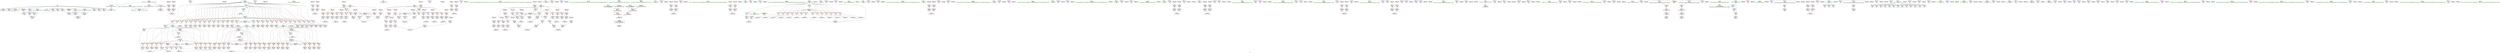 digraph "SVFG" {
	label="SVFG";

	Node0x55ec884fcee0 [shape=record,color=grey,label="{NodeID: 0\nNullPtr}"];
	Node0x55ec884fcee0 -> Node0x55ec88515180[style=solid];
	Node0x55ec884fcee0 -> Node0x55ec88515280[style=solid];
	Node0x55ec884fcee0 -> Node0x55ec88515350[style=solid];
	Node0x55ec884fcee0 -> Node0x55ec88515420[style=solid];
	Node0x55ec884fcee0 -> Node0x55ec885154f0[style=solid];
	Node0x55ec884fcee0 -> Node0x55ec885155c0[style=solid];
	Node0x55ec884fcee0 -> Node0x55ec88515690[style=solid];
	Node0x55ec884fcee0 -> Node0x55ec88515760[style=solid];
	Node0x55ec884fcee0 -> Node0x55ec88515830[style=solid];
	Node0x55ec884fcee0 -> Node0x55ec88515900[style=solid];
	Node0x55ec884fcee0 -> Node0x55ec88506f50[style=solid];
	Node0x55ec884fcee0 -> Node0x55ec88507020[style=solid];
	Node0x55ec884fcee0 -> Node0x55ec8854cb00[style=solid];
	Node0x55ec885113d0 [shape=record,color=red,label="{NodeID: 443\n505\<--504\n\<--call261\nmain\n}"];
	Node0x55ec885113d0 -> Node0x55ec8850d200[style=solid];
	Node0x55ec8853f040 [shape=record,color=purple,label="{NodeID: 277\n576\<--26\n\<--.str.6\nmain\n}"];
	Node0x55ec885c5040 [shape=record,color=black,label="{NodeID: 1218\n782 = PHI()\n}"];
	Node0x55ec8850a990 [shape=record,color=black,label="{NodeID: 111\n185\<--184\nconv31\<--\nmain\n}"];
	Node0x55ec8850e720 [shape=record,color=red,label="{NodeID: 388\n377\<--98\n\<--j\nmain\n}"];
	Node0x55ec8850e720 -> Node0x55ec8850c1c0[style=solid];
	Node0x55ec88508be0 [shape=record,color=purple,label="{NodeID: 222\n129\<--14\n\<--.str\nmain\n}"];
	Node0x55ec885c1940 [shape=record,color=black,label="{NodeID: 1163\n799 = PHI()\n}"];
	Node0x55ec885143e0 [shape=record,color=green,label="{NodeID: 56\n153\<--154\n_ZNSirsERm\<--_ZNSirsERm_field_insensitive\n}"];
	Node0x55ec8856b420 [shape=record,color=grey,label="{NodeID: 997\n249 = cmp(243, 248, )\n}"];
	Node0x55ec88541dc0 [shape=record,color=red,label="{NodeID: 333\n338\<--92\n\<--c3\nmain\n}"];
	Node0x55ec88541dc0 -> Node0x55ec8850bc10[style=solid];
	Node0x55ec8850cf90 [shape=record,color=black,label="{NodeID: 167\n498\<--497\nconv255\<--\nmain\n}"];
	Node0x55ec88506870 [shape=record,color=green,label="{NodeID: 1\n7\<--1\n__dso_handle\<--dummyObj\nGlob }"];
	Node0x55ec885114a0 [shape=record,color=red,label="{NodeID: 444\n512\<--511\n\<--call267\nmain\n}"];
	Node0x55ec885114a0 -> Node0x55ec8850d3a0[style=solid];
	Node0x55ec8853f110 [shape=record,color=purple,label="{NodeID: 278\n611\<--26\n\<--.str.6\nmain\n}"];
	Node0x55ec885c5140 [shape=record,color=black,label="{NodeID: 1219\n432 = PHI()\n}"];
	Node0x55ec8850aa60 [shape=record,color=black,label="{NodeID: 112\n188\<--187\nconv34\<--\nmain\n}"];
	Node0x55ec8850aa60 -> Node0x55ec8856bea0[style=solid];
	Node0x55ec8850e7f0 [shape=record,color=red,label="{NodeID: 389\n403\<--98\n\<--j\nmain\n}"];
	Node0x55ec8850e7f0 -> Node0x55ec8850c430[style=solid];
	Node0x55ec88508cb0 [shape=record,color=purple,label="{NodeID: 223\n142\<--16\n\<--.str.1\nmain\n}"];
	Node0x55ec885c1a40 [shape=record,color=black,label="{NodeID: 1164\n801 = PHI()\n}"];
	Node0x55ec885144e0 [shape=record,color=green,label="{NodeID: 57\n166\<--167\n_ZStrsIcSt11char_traitsIcESaIcEERSt13basic_istreamIT_T0_ES7_RNSt7__cxx1112basic_stringIS4_S5_T1_EE\<--_ZStrsIcSt11char_traitsIcESaIcEERSt13basic_istreamIT_T0_ES7_RNSt7__cxx1112basic_stringIS4_S5_T1_EE_field_insensitive\n}"];
	Node0x55ec8856b5a0 [shape=record,color=grey,label="{NodeID: 998\n762 = cmp(759, 761, )\n}"];
	Node0x55ec88541e90 [shape=record,color=red,label="{NodeID: 334\n347\<--92\n\<--c3\nmain\n}"];
	Node0x55ec88541e90 -> Node0x55ec8850be80[style=solid];
	Node0x55ec8850d060 [shape=record,color=black,label="{NodeID: 168\n501\<--500\nconv258\<--\nmain\n}"];
	Node0x55ec8850d060 -> Node0x55ec8856cf20[style=solid];
	Node0x55ec885b4a50 [shape=record,color=black,label="{NodeID: 1109\n116 = PHI()\n}"];
	Node0x55ec88506c20 [shape=record,color=green,label="{NodeID: 2\n8\<--1\n_ZSt4cout\<--dummyObj\nGlob }"];
	Node0x55ec88511570 [shape=record,color=red,label="{NodeID: 445\n521\<--520\n\<--call274\nmain\n}"];
	Node0x55ec88511570 -> Node0x55ec8850d610[style=solid];
	Node0x55ec8853f1e0 [shape=record,color=purple,label="{NodeID: 279\n628\<--26\n\<--.str.6\nmain\n}"];
	Node0x55ec885c5240 [shape=record,color=black,label="{NodeID: 1220\n434 = PHI()\n}"];
	Node0x55ec8850ab30 [shape=record,color=black,label="{NodeID: 113\n192\<--191\nconv36\<--\nmain\n}"];
	Node0x55ec8850e8c0 [shape=record,color=red,label="{NodeID: 390\n412\<--98\n\<--j\nmain\n}"];
	Node0x55ec8850e8c0 -> Node0x55ec8850c6a0[style=solid];
	Node0x55ec88508d80 [shape=record,color=purple,label="{NodeID: 224\n264\<--18\n\<--.str.2\nmain\n}"];
	Node0x55ec885c1b40 [shape=record,color=black,label="{NodeID: 1165\n803 = PHI()\n}"];
	Node0x55ec885145e0 [shape=record,color=green,label="{NodeID: 58\n180\<--181\n_ZNSt7__cxx1112basic_stringIcSt11char_traitsIcESaIcEEixEm\<--_ZNSt7__cxx1112basic_stringIcSt11char_traitsIcESaIcEEixEm_field_insensitive\n}"];
	Node0x55ec8856b720 [shape=record,color=grey,label="{NodeID: 999\n375 = cmp(372, 374, )\n}"];
	Node0x55ec88541f60 [shape=record,color=red,label="{NodeID: 335\n373\<--92\n\<--c3\nmain\n}"];
	Node0x55ec88541f60 -> Node0x55ec8850c0f0[style=solid];
	Node0x55ec8850d130 [shape=record,color=black,label="{NodeID: 169\n503\<--502\nconv259\<--\nmain\n}"];
	Node0x55ec885bb110 [shape=record,color=black,label="{NodeID: 1110\n137 = PHI(873, )\n}"];
	Node0x55ec88506cb0 [shape=record,color=green,label="{NodeID: 3\n11\<--1\n_ZSt3cin\<--dummyObj\nGlob }"];
	Node0x55ec88511640 [shape=record,color=red,label="{NodeID: 446\n547\<--546\n\<--call297\nmain\n}"];
	Node0x55ec88511640 -> Node0x55ec8850d880[style=solid];
	Node0x55ec8853f2b0 [shape=record,color=purple,label="{NodeID: 280\n717\<--26\n\<--.str.6\nmain\n}"];
	Node0x55ec885c5340 [shape=record,color=black,label="{NodeID: 1221\n436 = PHI()\n}"];
	Node0x55ec885035d0 [shape=record,color=black,label="{NodeID: 114\n195\<--194\nconv39\<--\nmain\n}"];
	Node0x55ec885035d0 -> Node0x55ec8856c020[style=solid];
	Node0x55ec8850e990 [shape=record,color=red,label="{NodeID: 391\n456\<--98\n\<--j\nmain\n}"];
	Node0x55ec8850e990 -> Node0x55ec8856afa0[style=solid];
	Node0x55ec88508e50 [shape=record,color=purple,label="{NodeID: 225\n352\<--18\n\<--.str.2\nmain\n}"];
	Node0x55ec885c1c40 [shape=record,color=black,label="{NodeID: 1166\n805 = PHI()\n}"];
	Node0x55ec885146e0 [shape=record,color=green,label="{NodeID: 59\n222\<--223\n_ZNSt7__cxx1112basic_stringIcSt11char_traitsIcESaIcEED1Ev\<--_ZNSt7__cxx1112basic_stringIcSt11char_traitsIcESaIcEED1Ev_field_insensitive\n}"];
	Node0x55ec8856b8a0 [shape=record,color=grey,label="{NodeID: 1000\n237 = cmp(231, 236, )\n}"];
	Node0x55ec88542030 [shape=record,color=red,label="{NodeID: 336\n408\<--92\n\<--c3\nmain\n}"];
	Node0x55ec88542030 -> Node0x55ec8850c5d0[style=solid];
	Node0x55ec8850d200 [shape=record,color=black,label="{NodeID: 170\n506\<--505\nconv262\<--\nmain\n}"];
	Node0x55ec8850d200 -> Node0x55ec8856cf20[style=solid];
	Node0x55ec885bb300 [shape=record,color=black,label="{NodeID: 1111\n106 = PHI()\n}"];
	Node0x55ec88506d40 [shape=record,color=green,label="{NodeID: 4\n14\<--1\n.str\<--dummyObj\nGlob }"];
	Node0x55ec88511710 [shape=record,color=red,label="{NodeID: 447\n556\<--555\n\<--call304\nmain\n}"];
	Node0x55ec88511710 -> Node0x55ec8850daf0[style=solid];
	Node0x55ec8853f380 [shape=record,color=purple,label="{NodeID: 281\n752\<--26\n\<--.str.6\nmain\n}"];
	Node0x55ec885c5410 [shape=record,color=black,label="{NodeID: 1222\n440 = PHI()\n}"];
	Node0x55ec885036a0 [shape=record,color=black,label="{NodeID: 115\n197\<--196\nconv40\<--\nmain\n}"];
	Node0x55ec8850ea60 [shape=record,color=red,label="{NodeID: 392\n492\<--100\n\<--j249\nmain\n}"];
	Node0x55ec8850ea60 -> Node0x55ec8850cec0[style=solid];
	Node0x55ec88508f20 [shape=record,color=purple,label="{NodeID: 226\n387\<--18\n\<--.str.2\nmain\n}"];
	Node0x55ec885c1d10 [shape=record,color=black,label="{NodeID: 1167\n423 = PHI()\n}"];
	Node0x55ec885147e0 [shape=record,color=green,label="{NodeID: 60\n266\<--267\n_ZStlsISt11char_traitsIcEERSt13basic_ostreamIcT_ES5_PKc\<--_ZStlsISt11char_traitsIcEERSt13basic_ostreamIcT_ES5_PKc_field_insensitive\n}"];
	Node0x55ec8856ba20 [shape=record,color=grey,label="{NodeID: 1001\n160 = cmp(158, 159, )\n}"];
	Node0x55ec88542100 [shape=record,color=red,label="{NodeID: 337\n157\<--94\n\<--t\nmain\n}"];
	Node0x55ec88542100 -> Node0x55ec8850a650[style=solid];
	Node0x55ec8850d2d0 [shape=record,color=black,label="{NodeID: 171\n510\<--509\nconv265\<--\nmain\n}"];
	Node0x55ec885bb3d0 [shape=record,color=black,label="{NodeID: 1112\n125 = PHI()\n}"];
	Node0x55ec88506dd0 [shape=record,color=green,label="{NodeID: 5\n16\<--1\n.str.1\<--dummyObj\nGlob }"];
	Node0x55ec885117e0 [shape=record,color=red,label="{NodeID: 448\n582\<--581\n\<--call327\nmain\n}"];
	Node0x55ec885117e0 -> Node0x55ec8850dd60[style=solid];
	Node0x55ec8853f450 [shape=record,color=purple,label="{NodeID: 282\n787\<--26\n\<--.str.6\nmain\n}"];
	Node0x55ec885c5540 [shape=record,color=black,label="{NodeID: 1223\n443 = PHI()\n}"];
	Node0x55ec88503770 [shape=record,color=black,label="{NodeID: 116\n200\<--199\nconv43\<--\nmain\n}"];
	Node0x55ec88503770 -> Node0x55ec8856c020[style=solid];
	Node0x55ec8850eb30 [shape=record,color=red,label="{NodeID: 393\n497\<--100\n\<--j249\nmain\n}"];
	Node0x55ec8850eb30 -> Node0x55ec8850cf90[style=solid];
	Node0x55ec88508ff0 [shape=record,color=purple,label="{NodeID: 227\n422\<--18\n\<--.str.2\nmain\n}"];
	Node0x55ec885c1e40 [shape=record,color=black,label="{NodeID: 1168\n426 = PHI()\n}"];
	Node0x55ec885148e0 [shape=record,color=green,label="{NodeID: 61\n272\<--273\n_ZNSolsEi\<--_ZNSolsEi_field_insensitive\n}"];
	Node0x55ec8856bba0 [shape=record,color=grey,label="{NodeID: 1002\n175 = cmp(173, 174, )\n}"];
	Node0x55ec885421d0 [shape=record,color=red,label="{NodeID: 338\n268\<--94\n\<--t\nmain\n}"];
	Node0x55ec885421d0 -> Node0x55ec8856b120[style=solid];
	Node0x55ec8850d3a0 [shape=record,color=black,label="{NodeID: 172\n513\<--512\nconv268\<--\nmain\n}"];
	Node0x55ec8850d3a0 -> Node0x55ec8856e420[style=solid];
	Node0x55ec885bb4a0 [shape=record,color=black,label="{NodeID: 1113\n44 = PHI()\n}"];
	Node0x55ec884fee60 [shape=record,color=green,label="{NodeID: 6\n18\<--1\n.str.2\<--dummyObj\nGlob }"];
	Node0x55ec885118b0 [shape=record,color=red,label="{NodeID: 449\n591\<--590\n\<--call334\nmain\n}"];
	Node0x55ec885118b0 -> Node0x55ec8850dfd0[style=solid];
	Node0x55ec8853f520 [shape=record,color=purple,label="{NodeID: 283\n804\<--26\n\<--.str.6\nmain\n}"];
	Node0x55ec885c5640 [shape=record,color=black,label="{NodeID: 1224\n445 = PHI()\n}"];
	Node0x55ec88503840 [shape=record,color=black,label="{NodeID: 117\n228\<--227\nconv45\<--\nmain\n}"];
	Node0x55ec8850ec00 [shape=record,color=red,label="{NodeID: 394\n502\<--100\n\<--j249\nmain\n}"];
	Node0x55ec8850ec00 -> Node0x55ec8850d130[style=solid];
	Node0x55ec885090c0 [shape=record,color=purple,label="{NodeID: 228\n439\<--18\n\<--.str.2\nmain\n}"];
	Node0x55ec885c1f40 [shape=record,color=black,label="{NodeID: 1169\n428 = PHI()\n}"];
	Node0x55ec885149e0 [shape=record,color=green,label="{NodeID: 62\n826\<--827\n_ZNSt14basic_ifstreamIcSt11char_traitsIcEE5closeEv\<--_ZNSt14basic_ifstreamIcSt11char_traitsIcEE5closeEv_field_insensitive\n}"];
	Node0x55ec8856bd20 [shape=record,color=grey,label="{NodeID: 1003\n771 = cmp(768, 770, )\n}"];
	Node0x55ec885422a0 [shape=record,color=red,label="{NodeID: 339\n354\<--94\n\<--t\nmain\n}"];
	Node0x55ec885422a0 -> Node0x55ec88569aa0[style=solid];
	Node0x55ec8850d470 [shape=record,color=black,label="{NodeID: 173\n515\<--514\nconv269\<--\nmain\n}"];
	Node0x55ec8850d470 -> Node0x55ec8856e420[style=solid];
	Node0x55ec885bb570 [shape=record,color=black,label="{NodeID: 1114\n179 = PHI()\n}"];
	Node0x55ec885bb570 -> Node0x55ec8850fc40[style=solid];
	Node0x55ec884feef0 [shape=record,color=green,label="{NodeID: 7\n20\<--1\n.str.3\<--dummyObj\nGlob }"];
	Node0x55ec88511980 [shape=record,color=red,label="{NodeID: 450\n640\<--639\n\<--call377\nmain\n}"];
	Node0x55ec88511980 -> Node0x55ec8850e240[style=solid];
	Node0x55ec8853f5f0 [shape=record,color=purple,label="{NodeID: 284\n363\<--28\n\<--.str.7\nmain\n}"];
	Node0x55ec885c5740 [shape=record,color=black,label="{NodeID: 1225\n447 = PHI()\n}"];
	Node0x55ec88503910 [shape=record,color=black,label="{NodeID: 118\n231\<--230\nconv48\<--\nmain\n}"];
	Node0x55ec88503910 -> Node0x55ec8856b8a0[style=solid];
	Node0x55ec8850ecd0 [shape=record,color=red,label="{NodeID: 395\n509\<--100\n\<--j249\nmain\n}"];
	Node0x55ec8850ecd0 -> Node0x55ec8850d2d0[style=solid];
	Node0x55ec88509190 [shape=record,color=purple,label="{NodeID: 229\n528\<--18\n\<--.str.2\nmain\n}"];
	Node0x55ec885c2040 [shape=record,color=black,label="{NodeID: 1170\n430 = PHI()\n}"];
	Node0x55ec88514ae0 [shape=record,color=green,label="{NodeID: 63\n829\<--830\n_ZNSt14basic_ofstreamIcSt11char_traitsIcEE5closeEv\<--_ZNSt14basic_ofstreamIcSt11char_traitsIcEE5closeEv_field_insensitive\n}"];
	Node0x55ec8856bea0 [shape=record,color=grey,label="{NodeID: 1004\n189 = cmp(183, 188, )\n}"];
	Node0x55ec88542370 [shape=record,color=red,label="{NodeID: 340\n389\<--94\n\<--t\nmain\n}"];
	Node0x55ec88542370 -> Node0x55ec88569620[style=solid];
	Node0x55ec8850d540 [shape=record,color=black,label="{NodeID: 174\n519\<--518\nconv272\<--\nmain\n}"];
	Node0x55ec885bb670 [shape=record,color=black,label="{NodeID: 1115\n186 = PHI()\n}"];
	Node0x55ec885bb670 -> Node0x55ec8850fd10[style=solid];
	Node0x55ec884fef80 [shape=record,color=green,label="{NodeID: 8\n22\<--1\n.str.4\<--dummyObj\nGlob }"];
	Node0x55ec88511a50 [shape=record,color=red,label="{NodeID: 451\n645\<--644\n\<--call381\nmain\n}"];
	Node0x55ec88511a50 -> Node0x55ec88512400[style=solid];
	Node0x55ec8853f6c0 [shape=record,color=purple,label="{NodeID: 285\n398\<--28\n\<--.str.7\nmain\n}"];
	Node0x55ec885c5840 [shape=record,color=black,label="{NodeID: 1226\n449 = PHI()\n}"];
	Node0x55ec885039e0 [shape=record,color=black,label="{NodeID: 119\n233\<--232\nconv49\<--\nmain\n}"];
	Node0x55ec8850eda0 [shape=record,color=red,label="{NodeID: 396\n518\<--100\n\<--j249\nmain\n}"];
	Node0x55ec8850eda0 -> Node0x55ec8850d540[style=solid];
	Node0x55ec88509260 [shape=record,color=purple,label="{NodeID: 230\n563\<--18\n\<--.str.2\nmain\n}"];
	Node0x55ec885c2140 [shape=record,color=black,label="{NodeID: 1171\n529 = PHI()\n}"];
	Node0x55ec88514be0 [shape=record,color=green,label="{NodeID: 64\n836\<--837\n_ZNSt14basic_ofstreamIcSt11char_traitsIcEED1Ev\<--_ZNSt14basic_ofstreamIcSt11char_traitsIcEED1Ev_field_insensitive\n}"];
	Node0x55ec8856c020 [shape=record,color=grey,label="{NodeID: 1005\n201 = cmp(195, 200, )\n}"];
	Node0x55ec88542440 [shape=record,color=red,label="{NodeID: 341\n424\<--94\n\<--t\nmain\n}"];
	Node0x55ec88542440 -> Node0x55ec8856a0a0[style=solid];
	Node0x55ec8850d610 [shape=record,color=black,label="{NodeID: 175\n522\<--521\nconv275\<--\nmain\n}"];
	Node0x55ec8850d610 -> Node0x55ec8856db20[style=solid];
	Node0x55ec885bb770 [shape=record,color=black,label="{NodeID: 1116\n193 = PHI()\n}"];
	Node0x55ec885bb770 -> Node0x55ec8850fde0[style=solid];
	Node0x55ec884ff010 [shape=record,color=green,label="{NodeID: 9\n24\<--1\n.str.5\<--dummyObj\nGlob }"];
	Node0x55ec88511b20 [shape=record,color=red,label="{NodeID: 452\n652\<--651\n\<--call387\nmain\n}"];
	Node0x55ec88511b20 -> Node0x55ec8854db70[style=solid];
	Node0x55ec8853f790 [shape=record,color=purple,label="{NodeID: 286\n433\<--28\n\<--.str.7\nmain\n}"];
	Node0x55ec885c5940 [shape=record,color=black,label="{NodeID: 1227\n451 = PHI()\n}"];
	Node0x55ec88503ab0 [shape=record,color=black,label="{NodeID: 120\n236\<--235\nconv52\<--\nmain\n}"];
	Node0x55ec88503ab0 -> Node0x55ec8856b8a0[style=solid];
	Node0x55ec8850ee70 [shape=record,color=red,label="{NodeID: 397\n544\<--100\n\<--j249\nmain\n}"];
	Node0x55ec8850ee70 -> Node0x55ec8850d7b0[style=solid];
	Node0x55ec88509330 [shape=record,color=purple,label="{NodeID: 231\n598\<--18\n\<--.str.2\nmain\n}"];
	Node0x55ec885c2240 [shape=record,color=black,label="{NodeID: 1172\n532 = PHI()\n}"];
	Node0x55ec88514ce0 [shape=record,color=green,label="{NodeID: 65\n839\<--840\n_ZNSt14basic_ifstreamIcSt11char_traitsIcEED1Ev\<--_ZNSt14basic_ifstreamIcSt11char_traitsIcEED1Ev_field_insensitive\n}"];
	Node0x55ec8856c1a0 [shape=record,color=grey,label="{NodeID: 1006\n384 = cmp(381, 383, )\n}"];
	Node0x55ec88542510 [shape=record,color=red,label="{NodeID: 342\n441\<--94\n\<--t\nmain\n}"];
	Node0x55ec88542510 -> Node0x55ec8856ab20[style=solid];
	Node0x55ec8850d6e0 [shape=record,color=black,label="{NodeID: 176\n524\<--523\nconv276\<--\nmain\n}"];
	Node0x55ec8850d6e0 -> Node0x55ec8856db20[style=solid];
	Node0x55ec885bb870 [shape=record,color=black,label="{NodeID: 1117\n265 = PHI()\n}"];
	Node0x55ec884ff0a0 [shape=record,color=green,label="{NodeID: 10\n26\<--1\n.str.6\<--dummyObj\nGlob }"];
	Node0x55ec88511bf0 [shape=record,color=red,label="{NodeID: 453\n657\<--656\n\<--call390\nmain\n}"];
	Node0x55ec88511bf0 -> Node0x55ec8854dc40[style=solid];
	Node0x55ec8853f860 [shape=record,color=purple,label="{NodeID: 287\n450\<--28\n\<--.str.7\nmain\n}"];
	Node0x55ec885c5a40 [shape=record,color=black,label="{NodeID: 1228\n453 = PHI()\n}"];
	Node0x55ec88503b80 [shape=record,color=black,label="{NodeID: 121\n240\<--239\nconv55\<--\nmain\n}"];
	Node0x55ec8850ef40 [shape=record,color=red,label="{NodeID: 398\n553\<--100\n\<--j249\nmain\n}"];
	Node0x55ec8850ef40 -> Node0x55ec8850da20[style=solid];
	Node0x55ec88509400 [shape=record,color=purple,label="{NodeID: 232\n615\<--18\n\<--.str.2\nmain\n}"];
	Node0x55ec885c2340 [shape=record,color=black,label="{NodeID: 1173\n534 = PHI()\n}"];
	Node0x55ec88514de0 [shape=record,color=green,label="{NodeID: 66\n863\<--864\n__gxx_personality_v0\<--__gxx_personality_v0_field_insensitive\n}"];
	Node0x55ec8856c320 [shape=record,color=grey,label="{NodeID: 1007\n736 = cmp(733, 735, )\n}"];
	Node0x55ec885425e0 [shape=record,color=red,label="{NodeID: 343\n530\<--94\n\<--t\nmain\n}"];
	Node0x55ec885425e0 -> Node0x55ec8856aca0[style=solid];
	Node0x55ec8850d7b0 [shape=record,color=black,label="{NodeID: 177\n545\<--544\nconv295\<--\nmain\n}"];
	Node0x55ec885bb970 [shape=record,color=black,label="{NodeID: 1118\n271 = PHI()\n}"];
	Node0x55ec884ff130 [shape=record,color=green,label="{NodeID: 11\n28\<--1\n.str.7\<--dummyObj\nGlob }"];
	Node0x55ec88511cc0 [shape=record,color=red,label="{NodeID: 454\n662\<--661\n\<--call393\nmain\n}"];
	Node0x55ec88511cc0 -> Node0x55ec8854dd10[style=solid];
	Node0x55ec8853f930 [shape=record,color=purple,label="{NodeID: 288\n574\<--28\n\<--.str.7\nmain\n}"];
	Node0x55ec885c5b10 [shape=record,color=black,label="{NodeID: 1229\n463 = PHI()\n}"];
	Node0x55ec885c5b10 -> Node0x55ec88510ef0[style=solid];
	Node0x55ec88503c50 [shape=record,color=black,label="{NodeID: 122\n243\<--242\nconv58\<--\nmain\n}"];
	Node0x55ec88503c50 -> Node0x55ec8856b420[style=solid];
	Node0x55ec8850f010 [shape=record,color=red,label="{NodeID: 399\n579\<--100\n\<--j249\nmain\n}"];
	Node0x55ec8850f010 -> Node0x55ec8850dc90[style=solid];
	Node0x55ec885094d0 [shape=record,color=purple,label="{NodeID: 233\n704\<--18\n\<--.str.2\nmain\n}"];
	Node0x55ec885c2440 [shape=record,color=black,label="{NodeID: 1174\n536 = PHI()\n}"];
	Node0x55ec88514ee0 [shape=record,color=green,label="{NodeID: 67\n876\<--877\n__a.addr\<--__a.addr_field_insensitive\n_ZStorSt13_Ios_OpenmodeS_\n}"];
	Node0x55ec88514ee0 -> Node0x55ec8854c790[style=solid];
	Node0x55ec88514ee0 -> Node0x55ec8854e1f0[style=solid];
	Node0x55ec8856c4a0 [shape=record,color=grey,label="{NodeID: 1008\n349 = cmp(346, 348, )\n}"];
	Node0x55ec885426b0 [shape=record,color=red,label="{NodeID: 344\n565\<--94\n\<--t\nmain\n}"];
	Node0x55ec885426b0 -> Node0x55ec8856a820[style=solid];
	Node0x55ec8850d880 [shape=record,color=black,label="{NodeID: 178\n548\<--547\nconv298\<--\nmain\n}"];
	Node0x55ec8850d880 -> Node0x55ec8856d220[style=solid];
	Node0x55ec885bba70 [shape=record,color=black,label="{NodeID: 1119\n275 = PHI()\n}"];
	Node0x55ec884ff1c0 [shape=record,color=green,label="{NodeID: 12\n30\<--1\n.str.8\<--dummyObj\nGlob }"];
	Node0x55ec88511d90 [shape=record,color=red,label="{NodeID: 455\n676\<--675\n\<--call402\nmain\n}"];
	Node0x55ec88511d90 -> Node0x55ec885128e0[style=solid];
	Node0x55ec8853fa00 [shape=record,color=purple,label="{NodeID: 289\n785\<--28\n\<--.str.7\nmain\n}"];
	Node0x55ec885c5c40 [shape=record,color=black,label="{NodeID: 1230\n468 = PHI()\n}"];
	Node0x55ec885c5c40 -> Node0x55ec88510fc0[style=solid];
	Node0x55ec88503d20 [shape=record,color=black,label="{NodeID: 123\n245\<--244\nconv59\<--\nmain\n}"];
	Node0x55ec8850f0e0 [shape=record,color=red,label="{NodeID: 400\n588\<--100\n\<--j249\nmain\n}"];
	Node0x55ec8850f0e0 -> Node0x55ec8850df00[style=solid];
	Node0x55ec885095a0 [shape=record,color=purple,label="{NodeID: 234\n739\<--18\n\<--.str.2\nmain\n}"];
	Node0x55ec885c2540 [shape=record,color=black,label="{NodeID: 1175\n538 = PHI()\n}"];
	Node0x55ec88514fb0 [shape=record,color=green,label="{NodeID: 68\n878\<--879\n__b.addr\<--__b.addr_field_insensitive\n_ZStorSt13_Ios_OpenmodeS_\n}"];
	Node0x55ec88514fb0 -> Node0x55ec8854c860[style=solid];
	Node0x55ec88514fb0 -> Node0x55ec8854e2c0[style=solid];
	Node0x55ec8856c620 [shape=record,color=grey,label="{NodeID: 1009\n727 = cmp(724, 726, )\n}"];
	Node0x55ec88542780 [shape=record,color=red,label="{NodeID: 345\n600\<--94\n\<--t\nmain\n}"];
	Node0x55ec88542780 -> Node0x55ec8856a3a0[style=solid];
	Node0x55ec8850d950 [shape=record,color=black,label="{NodeID: 179\n550\<--549\nconv299\<--\nmain\n}"];
	Node0x55ec8850d950 -> Node0x55ec8856d220[style=solid];
	Node0x55ec885bbb70 [shape=record,color=black,label="{NodeID: 1120\n277 = PHI()\n}"];
	Node0x55ec884ff250 [shape=record,color=green,label="{NodeID: 13\n33\<--1\n\<--dummyObj\nCan only get source location for instruction, argument, global var or function.}"];
	Node0x55ec88511e60 [shape=record,color=red,label="{NodeID: 456\n681\<--680\n\<--call406\nmain\n}"];
	Node0x55ec88511e60 -> Node0x55ec88512a80[style=solid];
	Node0x55ec8853fad0 [shape=record,color=purple,label="{NodeID: 290\n396\<--30\n\<--.str.8\nmain\n}"];
	Node0x55ec885c5d40 [shape=record,color=black,label="{NodeID: 1231\n475 = PHI()\n}"];
	Node0x55ec885c5d40 -> Node0x55ec88511090[style=solid];
	Node0x55ec88503df0 [shape=record,color=black,label="{NodeID: 124\n248\<--247\nconv62\<--\nmain\n}"];
	Node0x55ec88503df0 -> Node0x55ec8856b420[style=solid];
	Node0x55ec8850f1b0 [shape=record,color=red,label="{NodeID: 401\n632\<--100\n\<--j249\nmain\n}"];
	Node0x55ec8850f1b0 -> Node0x55ec885697a0[style=solid];
	Node0x55ec88509670 [shape=record,color=purple,label="{NodeID: 235\n774\<--18\n\<--.str.2\nmain\n}"];
	Node0x55ec885c2640 [shape=record,color=black,label="{NodeID: 1176\n540 = PHI()\n}"];
	Node0x55ec88515080 [shape=record,color=green,label="{NodeID: 69\n34\<--913\n_GLOBAL__sub_I_nuwanda57_2_0.cpp\<--_GLOBAL__sub_I_nuwanda57_2_0.cpp_field_insensitive\n}"];
	Node0x55ec88515080 -> Node0x55ec8854ca00[style=solid];
	Node0x55ec8856c7a0 [shape=record,color=grey,label="{NodeID: 1010\n595 = cmp(592, 594, )\n}"];
	Node0x55ec88542850 [shape=record,color=red,label="{NodeID: 346\n617\<--94\n\<--t\nmain\n}"];
	Node0x55ec88542850 -> Node0x55ec88569f20[style=solid];
	Node0x55ec8850da20 [shape=record,color=black,label="{NodeID: 180\n554\<--553\nconv302\<--\nmain\n}"];
	Node0x55ec885bbc70 [shape=record,color=black,label="{NodeID: 1121\n279 = PHI()\n}"];
	Node0x55ec884ff2e0 [shape=record,color=green,label="{NodeID: 14\n105\<--1\n\<--dummyObj\nCan only get source location for instruction, argument, global var or function.}"];
	Node0x55ec88511f30 [shape=record,color=red,label="{NodeID: 457\n688\<--687\n\<--call412\nmain\n}"];
	Node0x55ec88511f30 -> Node0x55ec88512c20[style=solid];
	Node0x55ec8853fba0 [shape=record,color=purple,label="{NodeID: 291\n429\<--30\n\<--.str.8\nmain\n}"];
	Node0x55ec885c5e40 [shape=record,color=black,label="{NodeID: 1232\n480 = PHI()\n}"];
	Node0x55ec885c5e40 -> Node0x55ec88511160[style=solid];
	Node0x55ec88503ec0 [shape=record,color=black,label="{NodeID: 125\n252\<--251\nconv65\<--\nmain\n}"];
	Node0x55ec8850f280 [shape=record,color=red,label="{NodeID: 402\n668\<--102\n\<--j394\nmain\n}"];
	Node0x55ec8850f280 -> Node0x55ec88512740[style=solid];
	Node0x55ec88509740 [shape=record,color=purple,label="{NodeID: 236\n791\<--18\n\<--.str.2\nmain\n}"];
	Node0x55ec885c2740 [shape=record,color=black,label="{NodeID: 1177\n542 = PHI()\n}"];
	Node0x55ec88515180 [shape=record,color=black,label="{NodeID: 70\n2\<--3\ndummyVal\<--dummyVal\n}"];
	Node0x55ec8856c920 [shape=record,color=grey,label="{NodeID: 1011\n647 = cmp(641, 646, )\n}"];
	Node0x55ec88542920 [shape=record,color=red,label="{NodeID: 347\n706\<--94\n\<--t\nmain\n}"];
	Node0x55ec88542920 -> Node0x55ec8856b2a0[style=solid];
	Node0x55ec8850daf0 [shape=record,color=black,label="{NodeID: 181\n557\<--556\nconv305\<--\nmain\n}"];
	Node0x55ec8850daf0 -> Node0x55ec8856d520[style=solid];
	Node0x55ec885bbd70 [shape=record,color=black,label="{NodeID: 1122\n281 = PHI()\n}"];
	Node0x55ec88504e20 [shape=record,color=green,label="{NodeID: 15\n107\<--1\n\<--dummyObj\nCan only get source location for instruction, argument, global var or function.}"];
	Node0x55ec88512000 [shape=record,color=red,label="{NodeID: 458\n697\<--696\n\<--call419\nmain\n}"];
	Node0x55ec88512000 -> Node0x55ec88507e10[style=solid];
	Node0x55ec8853fc70 [shape=record,color=purple,label="{NodeID: 292\n537\<--30\n\<--.str.8\nmain\n}"];
	Node0x55ec885c5f40 [shape=record,color=black,label="{NodeID: 1233\n485 = PHI()\n}"];
	Node0x55ec885c5f40 -> Node0x55ec88511230[style=solid];
	Node0x55ec88503f90 [shape=record,color=black,label="{NodeID: 126\n255\<--254\nconv68\<--\nmain\n}"];
	Node0x55ec88503f90 -> Node0x55ec8856dfa0[style=solid];
	Node0x55ec8850f350 [shape=record,color=red,label="{NodeID: 403\n673\<--102\n\<--j394\nmain\n}"];
	Node0x55ec8850f350 -> Node0x55ec88512810[style=solid];
	Node0x55ec88509810 [shape=record,color=purple,label="{NodeID: 237\n274\<--20\n\<--.str.3\nmain\n}"];
	Node0x55ec885c2810 [shape=record,color=black,label="{NodeID: 1178\n546 = PHI()\n}"];
	Node0x55ec885c2810 -> Node0x55ec88511640[style=solid];
	Node0x55ec88515280 [shape=record,color=black,label="{NodeID: 71\n204\<--3\n\<--dummyVal\nmain\n}"];
	Node0x55ec8856caa0 [shape=record,color=grey,label="{NodeID: 1012\n410 = cmp(407, 409, )\n}"];
	Node0x55ec885429f0 [shape=record,color=red,label="{NodeID: 348\n741\<--94\n\<--t\nmain\n}"];
	Node0x55ec885429f0 -> Node0x55ec88569920[style=solid];
	Node0x55ec8850dbc0 [shape=record,color=black,label="{NodeID: 182\n559\<--558\nconv306\<--\nmain\n}"];
	Node0x55ec8850dbc0 -> Node0x55ec8856d520[style=solid];
	Node0x55ec885bbe70 [shape=record,color=black,label="{NodeID: 1123\n283 = PHI()\n}"];
	Node0x55ec88504ef0 [shape=record,color=green,label="{NodeID: 16\n131\<--1\n\<--dummyObj\nCan only get source location for instruction, argument, global var or function.}"];
	Node0x55ec885120d0 [shape=record,color=red,label="{NodeID: 459\n723\<--722\n\<--call442\nmain\n}"];
	Node0x55ec885120d0 -> Node0x55ec88508080[style=solid];
	Node0x55ec8853fd40 [shape=record,color=purple,label="{NodeID: 293\n572\<--30\n\<--.str.8\nmain\n}"];
	Node0x55ec885c6040 [shape=record,color=black,label="{NodeID: 1234\n499 = PHI()\n}"];
	Node0x55ec885c6040 -> Node0x55ec88511300[style=solid];
	Node0x55ec88504060 [shape=record,color=black,label="{NodeID: 127\n257\<--256\nconv69\<--\nmain\n}"];
	Node0x55ec8850f420 [shape=record,color=red,label="{NodeID: 404\n678\<--102\n\<--j394\nmain\n}"];
	Node0x55ec8850f420 -> Node0x55ec885129b0[style=solid];
	Node0x55ec885098e0 [shape=record,color=purple,label="{NodeID: 238\n357\<--20\n\<--.str.3\nmain\n}"];
	Node0x55ec885c2940 [shape=record,color=black,label="{NodeID: 1179\n555 = PHI()\n}"];
	Node0x55ec885c2940 -> Node0x55ec88511710[style=solid];
	Node0x55ec88515350 [shape=record,color=black,label="{NodeID: 72\n205\<--3\n\<--dummyVal\nmain\n}"];
	Node0x55ec88515350 -> Node0x55ec8854ce70[style=solid];
	Node0x55ec8856cc20 [shape=record,color=grey,label="{NodeID: 1013\n419 = cmp(416, 418, )\n}"];
	Node0x55ec88542ac0 [shape=record,color=red,label="{NodeID: 349\n776\<--94\n\<--t\nmain\n}"];
	Node0x55ec88542ac0 -> Node0x55ec885694a0[style=solid];
	Node0x55ec8850dc90 [shape=record,color=black,label="{NodeID: 183\n580\<--579\nconv325\<--\nmain\n}"];
	Node0x55ec885bbf40 [shape=record,color=black,label="{NodeID: 1124\n287 = PHI()\n}"];
	Node0x55ec885bbf40 -> Node0x55ec88510460[style=solid];
	Node0x55ec88504fc0 [shape=record,color=green,label="{NodeID: 17\n138\<--1\n\<--dummyObj\nCan only get source location for instruction, argument, global var or function.|{<s0>9}}"];
	Node0x55ec88504fc0:s0 -> Node0x55ec885c7940[style=solid,color=red];
	Node0x55ec885121a0 [shape=record,color=red,label="{NodeID: 460\n732\<--731\n\<--call449\nmain\n}"];
	Node0x55ec885121a0 -> Node0x55ec885082f0[style=solid];
	Node0x55ec8853fe10 [shape=record,color=purple,label="{NodeID: 294\n605\<--30\n\<--.str.8\nmain\n}"];
	Node0x55ec885c6140 [shape=record,color=black,label="{NodeID: 1235\n504 = PHI()\n}"];
	Node0x55ec885c6140 -> Node0x55ec885113d0[style=solid];
	Node0x55ec88504130 [shape=record,color=black,label="{NodeID: 128\n260\<--259\nconv72\<--\nmain\n}"];
	Node0x55ec88504130 -> Node0x55ec8856dfa0[style=solid];
	Node0x55ec8850f4f0 [shape=record,color=red,label="{NodeID: 405\n685\<--102\n\<--j394\nmain\n}"];
	Node0x55ec8850f4f0 -> Node0x55ec88512b50[style=solid];
	Node0x55ec885099b0 [shape=record,color=purple,label="{NodeID: 239\n392\<--20\n\<--.str.3\nmain\n}"];
	Node0x55ec885c2a40 [shape=record,color=black,label="{NodeID: 1180\n564 = PHI()\n}"];
	Node0x55ec88515420 [shape=record,color=black,label="{NodeID: 73\n207\<--3\n\<--dummyVal\nmain\n}"];
	Node0x55ec88515420 -> Node0x55ec8854cf40[style=solid];
	Node0x55ec8856cda0 [shape=record,color=grey,label="{NodeID: 1014\n295 = cmp(289, 294, )\n}"];
	Node0x55ec88542b90 [shape=record,color=red,label="{NodeID: 350\n793\<--94\n\<--t\nmain\n}"];
	Node0x55ec88542b90 -> Node0x55ec8856a220[style=solid];
	Node0x55ec8850dd60 [shape=record,color=black,label="{NodeID: 184\n583\<--582\nconv328\<--\nmain\n}"];
	Node0x55ec8850dd60 -> Node0x55ec8856e5a0[style=solid];
	Node0x55ec885bc070 [shape=record,color=black,label="{NodeID: 1125\n292 = PHI()\n}"];
	Node0x55ec885bc070 -> Node0x55ec88510530[style=solid];
	Node0x55ec88505090 [shape=record,color=green,label="{NodeID: 18\n139\<--1\n\<--dummyObj\nCan only get source location for instruction, argument, global var or function.|{<s0>9}}"];
	Node0x55ec88505090:s0 -> Node0x55ec885c7ad0[style=solid,color=red];
	Node0x55ec88512270 [shape=record,color=red,label="{NodeID: 461\n758\<--757\n\<--call472\nmain\n}"];
	Node0x55ec88512270 -> Node0x55ec88508560[style=solid];
	Node0x55ec8853fee0 [shape=record,color=purple,label="{NodeID: 295\n607\<--30\n\<--.str.8\nmain\n}"];
	Node0x55ec885c6240 [shape=record,color=black,label="{NodeID: 1236\n511 = PHI()\n}"];
	Node0x55ec885c6240 -> Node0x55ec885114a0[style=solid];
	Node0x55ec88504200 [shape=record,color=black,label="{NodeID: 129\n286\<--285\nconv90\<--\nmain\n}"];
	Node0x55ec8850f5c0 [shape=record,color=red,label="{NodeID: 406\n694\<--102\n\<--j394\nmain\n}"];
	Node0x55ec8850f5c0 -> Node0x55ec88507d40[style=solid];
	Node0x55ec88509a80 [shape=record,color=purple,label="{NodeID: 240\n427\<--20\n\<--.str.3\nmain\n}"];
	Node0x55ec885c2b40 [shape=record,color=black,label="{NodeID: 1181\n567 = PHI()\n}"];
	Node0x55ec885154f0 [shape=record,color=black,label="{NodeID: 74\n210\<--3\n\<--dummyVal\nmain\n}"];
	Node0x55ec8856cf20 [shape=record,color=grey,label="{NodeID: 1015\n507 = cmp(501, 506, )\n}"];
	Node0x55ec88542c60 [shape=record,color=red,label="{NodeID: 351\n821\<--94\n\<--t\nmain\n}"];
	Node0x55ec88542c60 -> Node0x55ec88569da0[style=solid];
	Node0x55ec8850de30 [shape=record,color=black,label="{NodeID: 185\n585\<--584\nconv329\<--\nmain\n}"];
	Node0x55ec8850de30 -> Node0x55ec8856e5a0[style=solid];
	Node0x55ec885bc170 [shape=record,color=black,label="{NodeID: 1126\n152 = PHI()\n}"];
	Node0x55ec88505160 [shape=record,color=green,label="{NodeID: 19\n270\<--1\n\<--dummyObj\nCan only get source location for instruction, argument, global var or function.}"];
	Node0x55ec88512340 [shape=record,color=red,label="{NodeID: 462\n767\<--766\n\<--call479\nmain\n}"];
	Node0x55ec88512340 -> Node0x55ec885087d0[style=solid];
	Node0x55ec8853ffb0 [shape=record,color=purple,label="{NodeID: 296\n624\<--30\n\<--.str.8\nmain\n}"];
	Node0x55ec885c6340 [shape=record,color=black,label="{NodeID: 1237\n599 = PHI()\n}"];
	Node0x55ec885042d0 [shape=record,color=black,label="{NodeID: 130\n289\<--288\nconv93\<--\nmain\n}"];
	Node0x55ec885042d0 -> Node0x55ec8856cda0[style=solid];
	Node0x55ec8850f690 [shape=record,color=red,label="{NodeID: 407\n720\<--102\n\<--j394\nmain\n}"];
	Node0x55ec8850f690 -> Node0x55ec88507fb0[style=solid];
	Node0x55ec88509b50 [shape=record,color=purple,label="{NodeID: 241\n444\<--20\n\<--.str.3\nmain\n}"];
	Node0x55ec885c2c40 [shape=record,color=black,label="{NodeID: 1182\n569 = PHI()\n}"];
	Node0x55ec885155c0 [shape=record,color=black,label="{NodeID: 75\n211\<--3\n\<--dummyVal\nmain\n}"];
	Node0x55ec885155c0 -> Node0x55ec8854d010[style=solid];
	Node0x55ec8856d0a0 [shape=record,color=grey,label="{NodeID: 1016\n319 = cmp(317, 318, )\n}"];
	Node0x55ec88542d30 [shape=record,color=red,label="{NodeID: 352\n172\<--96\n\<--i\nmain\n}"];
	Node0x55ec88542d30 -> Node0x55ec8850a720[style=solid];
	Node0x55ec8850df00 [shape=record,color=black,label="{NodeID: 186\n589\<--588\nconv332\<--\nmain\n}"];
	Node0x55ec885bc240 [shape=record,color=black,label="{NodeID: 1127\n163 = PHI()\n}"];
	Node0x55ec88505230 [shape=record,color=green,label="{NodeID: 20\n4\<--6\n_ZStL8__ioinit\<--_ZStL8__ioinit_field_insensitive\nGlob }"];
	Node0x55ec88505230 -> Node0x55ec88508b10[style=solid];
	Node0x55ec8854c790 [shape=record,color=red,label="{NodeID: 463\n882\<--876\n\<--__a.addr\n_ZStorSt13_Ios_OpenmodeS_\n}"];
	Node0x55ec8854c790 -> Node0x55ec88569320[style=solid];
	Node0x55ec88540080 [shape=record,color=purple,label="{NodeID: 297\n711\<--30\n\<--.str.8\nmain\n}"];
	Node0x55ec885c6440 [shape=record,color=black,label="{NodeID: 1238\n602 = PHI()\n}"];
	Node0x55ec885043a0 [shape=record,color=black,label="{NodeID: 131\n291\<--290\nconv94\<--\nmain\n}"];
	Node0x55ec8850f760 [shape=record,color=red,label="{NodeID: 408\n729\<--102\n\<--j394\nmain\n}"];
	Node0x55ec8850f760 -> Node0x55ec88508220[style=solid];
	Node0x55ec88509c20 [shape=record,color=purple,label="{NodeID: 242\n533\<--20\n\<--.str.3\nmain\n}"];
	Node0x55ec885c2d40 [shape=record,color=black,label="{NodeID: 1183\n571 = PHI()\n}"];
	Node0x55ec88515690 [shape=record,color=black,label="{NodeID: 76\n213\<--3\n\<--dummyVal\nmain\n}"];
	Node0x55ec88515690 -> Node0x55ec8854d0e0[style=solid];
	Node0x55ec8856d220 [shape=record,color=grey,label="{NodeID: 1017\n551 = cmp(548, 550, )\n}"];
	Node0x55ec88542e00 [shape=record,color=red,label="{NodeID: 353\n177\<--96\n\<--i\nmain\n}"];
	Node0x55ec88542e00 -> Node0x55ec8850a7f0[style=solid];
	Node0x55ec8850dfd0 [shape=record,color=black,label="{NodeID: 187\n592\<--591\nconv335\<--\nmain\n}"];
	Node0x55ec8850dfd0 -> Node0x55ec8856c7a0[style=solid];
	Node0x55ec885bc310 [shape=record,color=black,label="{NodeID: 1128\n165 = PHI()\n}"];
	Node0x55ec88505330 [shape=record,color=green,label="{NodeID: 21\n32\<--36\nllvm.global_ctors\<--llvm.global_ctors_field_insensitive\nGlob }"];
	Node0x55ec88505330 -> Node0x55ec88540490[style=solid];
	Node0x55ec88505330 -> Node0x55ec88540560[style=solid];
	Node0x55ec88505330 -> Node0x55ec88540630[style=solid];
	Node0x55ec8854c860 [shape=record,color=red,label="{NodeID: 464\n883\<--878\n\<--__b.addr\n_ZStorSt13_Ios_OpenmodeS_\n}"];
	Node0x55ec8854c860 -> Node0x55ec88569320[style=solid];
	Node0x55ec88540150 [shape=record,color=purple,label="{NodeID: 298\n746\<--30\n\<--.str.8\nmain\n}"];
	Node0x55ec885c6540 [shape=record,color=black,label="{NodeID: 1239\n604 = PHI()\n}"];
	Node0x55ec88504470 [shape=record,color=black,label="{NodeID: 132\n294\<--293\nconv97\<--\nmain\n}"];
	Node0x55ec88504470 -> Node0x55ec8856cda0[style=solid];
	Node0x55ec8850f830 [shape=record,color=red,label="{NodeID: 409\n755\<--102\n\<--j394\nmain\n}"];
	Node0x55ec8850f830 -> Node0x55ec88508490[style=solid];
	Node0x55ec8853d6e0 [shape=record,color=purple,label="{NodeID: 243\n568\<--20\n\<--.str.3\nmain\n}"];
	Node0x55ec885c2e40 [shape=record,color=black,label="{NodeID: 1184\n573 = PHI()\n}"];
	Node0x55ec88515760 [shape=record,color=black,label="{NodeID: 77\n216\<--3\n\<--dummyVal\nmain\n}"];
	Node0x55ec8856d3a0 [shape=record,color=grey,label="{NodeID: 1018\n471 = cmp(465, 470, )\n}"];
	Node0x55ec88542ed0 [shape=record,color=red,label="{NodeID: 354\n184\<--96\n\<--i\nmain\n}"];
	Node0x55ec88542ed0 -> Node0x55ec8850a990[style=solid];
	Node0x55ec8850e0a0 [shape=record,color=black,label="{NodeID: 188\n594\<--593\nconv336\<--\nmain\n}"];
	Node0x55ec8850e0a0 -> Node0x55ec8856c7a0[style=solid];
	Node0x55ec885bc470 [shape=record,color=black,label="{NodeID: 1129\n168 = PHI()\n}"];
	Node0x55ec88505430 [shape=record,color=green,label="{NodeID: 22\n37\<--38\n__cxx_global_var_init\<--__cxx_global_var_init_field_insensitive\n}"];
	Node0x55ec8854c930 [shape=record,color=blue,label="{NodeID: 465\n917\<--33\nllvm.global_ctors_0\<--\nGlob }"];
	Node0x55ec88540220 [shape=record,color=purple,label="{NodeID: 299\n748\<--30\n\<--.str.8\nmain\n}"];
	Node0x55ec885c6640 [shape=record,color=black,label="{NodeID: 1240\n606 = PHI()\n}"];
	Node0x55ec88504540 [shape=record,color=black,label="{NodeID: 133\n298\<--297\nconv100\<--\nmain\n}"];
	Node0x55ec8850f900 [shape=record,color=red,label="{NodeID: 410\n764\<--102\n\<--j394\nmain\n}"];
	Node0x55ec8850f900 -> Node0x55ec88508700[style=solid];
	Node0x55ec8853d770 [shape=record,color=purple,label="{NodeID: 244\n603\<--20\n\<--.str.3\nmain\n}"];
	Node0x55ec885c2f40 [shape=record,color=black,label="{NodeID: 1185\n575 = PHI()\n}"];
	Node0x55ec88515830 [shape=record,color=black,label="{NodeID: 78\n217\<--3\n\<--dummyVal\nmain\n}"];
	Node0x55ec88515830 -> Node0x55ec8854d1b0[style=solid];
	Node0x55ec8856d520 [shape=record,color=grey,label="{NodeID: 1019\n560 = cmp(557, 559, )\n}"];
	Node0x55ec88542fa0 [shape=record,color=red,label="{NodeID: 355\n191\<--96\n\<--i\nmain\n}"];
	Node0x55ec88542fa0 -> Node0x55ec8850ab30[style=solid];
	Node0x55ec8850e170 [shape=record,color=black,label="{NodeID: 189\n638\<--637\nconv375\<--\nmain\n}"];
	Node0x55ec885bc570 [shape=record,color=black,label="{NodeID: 1130\n169 = PHI()\n}"];
	Node0x55ec88505530 [shape=record,color=green,label="{NodeID: 23\n41\<--42\n_ZNSt8ios_base4InitC1Ev\<--_ZNSt8ios_base4InitC1Ev_field_insensitive\n}"];
	Node0x55ec8854ca00 [shape=record,color=blue,label="{NodeID: 466\n918\<--34\nllvm.global_ctors_1\<--_GLOBAL__sub_I_nuwanda57_2_0.cpp\nGlob }"];
	Node0x55ec885402f0 [shape=record,color=purple,label="{NodeID: 300\n781\<--30\n\<--.str.8\nmain\n}"];
	Node0x55ec885c6740 [shape=record,color=black,label="{NodeID: 1241\n608 = PHI()\n}"];
	Node0x55ec8850b4c0 [shape=record,color=black,label="{NodeID: 134\n303\<--302\nconv103\<--\nmain\n}"];
	Node0x55ec8850f9d0 [shape=record,color=red,label="{NodeID: 411\n808\<--102\n\<--j394\nmain\n}"];
	Node0x55ec8850f9d0 -> Node0x55ec88569c20[style=solid];
	Node0x55ec8853d800 [shape=record,color=purple,label="{NodeID: 245\n620\<--20\n\<--.str.3\nmain\n}"];
	Node0x55ec885c3040 [shape=record,color=black,label="{NodeID: 1186\n577 = PHI()\n}"];
	Node0x55ec88515900 [shape=record,color=black,label="{NodeID: 79\n219\<--3\n\<--dummyVal\nmain\n}"];
	Node0x55ec88515900 -> Node0x55ec8854d280[style=solid];
	Node0x55ec8856d6a0 [shape=record,color=grey,label="{NodeID: 1020\n692 = cmp(689, 691, )\n}"];
	Node0x55ec88543070 [shape=record,color=red,label="{NodeID: 356\n196\<--96\n\<--i\nmain\n}"];
	Node0x55ec88543070 -> Node0x55ec885036a0[style=solid];
	Node0x55ec8850e240 [shape=record,color=black,label="{NodeID: 190\n641\<--640\nconv378\<--\nmain\n}"];
	Node0x55ec8850e240 -> Node0x55ec8856c920[style=solid];
	Node0x55ec885bc640 [shape=record,color=black,label="{NodeID: 1131\n353 = PHI()\n}"];
	Node0x55ec88505630 [shape=record,color=green,label="{NodeID: 24\n47\<--48\n__cxa_atexit\<--__cxa_atexit_field_insensitive\n}"];
	Node0x55ec8854cb00 [shape=record,color=blue, style = dotted,label="{NodeID: 467\n919\<--3\nllvm.global_ctors_2\<--dummyVal\nGlob }"];
	Node0x55ec885403c0 [shape=record,color=purple,label="{NodeID: 301\n798\<--30\n\<--.str.8\nmain\n}"];
	Node0x55ec885c6840 [shape=record,color=black,label="{NodeID: 1242\n610 = PHI()\n}"];
	Node0x55ec8850b590 [shape=record,color=black,label="{NodeID: 135\n308\<--307\nconv106\<--\nmain\n}"];
	Node0x55ec8850faa0 [shape=record,color=red,label="{NodeID: 412\n113\<--112\nvbase.offset\<--\nmain\n}"];
	Node0x55ec8853d890 [shape=record,color=purple,label="{NodeID: 246\n709\<--20\n\<--.str.3\nmain\n}"];
	Node0x55ec885c3110 [shape=record,color=black,label="{NodeID: 1187\n581 = PHI()\n}"];
	Node0x55ec885c3110 -> Node0x55ec885117e0[style=solid];
	Node0x55ec88506f50 [shape=record,color=black,label="{NodeID: 80\n849\<--3\nlpad.val\<--dummyVal\nmain\n}"];
	Node0x55ec8856d820 [shape=record,color=grey,label="{NodeID: 1021\n495 = cmp(493, 494, )\n}"];
	Node0x55ec88543140 [shape=record,color=red,label="{NodeID: 357\n227\<--96\n\<--i\nmain\n}"];
	Node0x55ec88543140 -> Node0x55ec88503840[style=solid];
	Node0x55ec8850e310 [shape=record,color=black,label="{NodeID: 191\n643\<--642\nconv379\<--\nmain\n}"];
	Node0x55ec885bc770 [shape=record,color=black,label="{NodeID: 1132\n356 = PHI()\n}"];
	Node0x55ec88505730 [shape=record,color=green,label="{NodeID: 25\n46\<--52\n_ZNSt8ios_base4InitD1Ev\<--_ZNSt8ios_base4InitD1Ev_field_insensitive\n}"];
	Node0x55ec88505730 -> Node0x55ec885074f0[style=solid];
	Node0x55ec8854cc00 [shape=record,color=blue,label="{NodeID: 468\n62\<--105\nretval\<--\nmain\n}"];
	Node0x55ec8854cc00 -> Node0x55ec8854e120[style=dashed];
	Node0x55ec88540490 [shape=record,color=purple,label="{NodeID: 302\n917\<--32\nllvm.global_ctors_0\<--llvm.global_ctors\nGlob }"];
	Node0x55ec88540490 -> Node0x55ec8854c930[style=solid];
	Node0x55ec885c6940 [shape=record,color=black,label="{NodeID: 1243\n612 = PHI()\n}"];
	Node0x55ec8850b660 [shape=record,color=black,label="{NodeID: 136\n317\<--316\nconv111\<--\nmain\n}"];
	Node0x55ec8850b660 -> Node0x55ec8856d0a0[style=solid];
	Node0x55ec8850fb70 [shape=record,color=red,label="{NodeID: 413\n122\<--121\nvbase.offset4\<--\nmain\n}"];
	Node0x55ec8853d920 [shape=record,color=purple,label="{NodeID: 247\n744\<--20\n\<--.str.3\nmain\n}"];
	Node0x55ec885c3240 [shape=record,color=black,label="{NodeID: 1188\n590 = PHI()\n}"];
	Node0x55ec885c3240 -> Node0x55ec885118b0[style=solid];
	Node0x55ec88507020 [shape=record,color=black,label="{NodeID: 81\n850\<--3\nlpad.val531\<--dummyVal\nmain\n}"];
	Node0x55ec8856d9a0 [shape=record,color=grey,label="{NodeID: 1022\n671 = cmp(669, 670, )\n}"];
	Node0x55ec88543210 [shape=record,color=red,label="{NodeID: 358\n232\<--96\n\<--i\nmain\n}"];
	Node0x55ec88543210 -> Node0x55ec885039e0[style=solid];
	Node0x55ec88512400 [shape=record,color=black,label="{NodeID: 192\n646\<--645\nconv382\<--\nmain\n}"];
	Node0x55ec88512400 -> Node0x55ec8856c920[style=solid];
	Node0x55ec885bc870 [shape=record,color=black,label="{NodeID: 1133\n358 = PHI()\n}"];
	Node0x55ec88505830 [shape=record,color=green,label="{NodeID: 26\n59\<--60\nmain\<--main_field_insensitive\n}"];
	Node0x55ec8854ccd0 [shape=record,color=blue,label="{NodeID: 469\n94\<--105\nt\<--\nmain\n}"];
	Node0x55ec8854ccd0 -> Node0x55ec8858d430[style=dashed];
	Node0x55ec88540560 [shape=record,color=purple,label="{NodeID: 303\n918\<--32\nllvm.global_ctors_1\<--llvm.global_ctors\nGlob }"];
	Node0x55ec88540560 -> Node0x55ec8854ca00[style=solid];
	Node0x55ec885c6a10 [shape=record,color=black,label="{NodeID: 1244\n616 = PHI()\n}"];
	Node0x55ec8850b730 [shape=record,color=black,label="{NodeID: 137\n322\<--321\nconv114\<--\nmain\n}"];
	Node0x55ec8850fc40 [shape=record,color=red,label="{NodeID: 414\n182\<--179\n\<--call29\nmain\n}"];
	Node0x55ec8850fc40 -> Node0x55ec8850a8c0[style=solid];
	Node0x55ec8853d9b0 [shape=record,color=purple,label="{NodeID: 248\n779\<--20\n\<--.str.3\nmain\n}"];
	Node0x55ec885c3340 [shape=record,color=black,label="{NodeID: 1189\n299 = PHI()\n}"];
	Node0x55ec885c3340 -> Node0x55ec88510600[style=solid];
	Node0x55ec885070f0 [shape=record,color=black,label="{NodeID: 82\n9\<--8\n\<--_ZSt4cout\nCan only get source location for instruction, argument, global var or function.}"];
	Node0x55ec885070f0 -> Node0x55ec885408a0[style=solid];
	Node0x55ec8856db20 [shape=record,color=grey,label="{NodeID: 1023\n525 = cmp(522, 524, )\n}"];
	Node0x55ec885432e0 [shape=record,color=red,label="{NodeID: 359\n239\<--96\n\<--i\nmain\n}"];
	Node0x55ec885432e0 -> Node0x55ec88503b80[style=solid];
	Node0x55ec885124d0 [shape=record,color=black,label="{NodeID: 193\n650\<--649\nconv385\<--\nmain\n}"];
	Node0x55ec885bc970 [shape=record,color=black,label="{NodeID: 1134\n360 = PHI()\n}"];
	Node0x55ec88505930 [shape=record,color=green,label="{NodeID: 27\n62\<--63\nretval\<--retval_field_insensitive\nmain\n}"];
	Node0x55ec88505930 -> Node0x55ec88540be0[style=solid];
	Node0x55ec88505930 -> Node0x55ec8854cc00[style=solid];
	Node0x55ec88505930 -> Node0x55ec8854e120[style=solid];
	Node0x55ec8854cda0 [shape=record,color=blue,label="{NodeID: 470\n96\<--105\ni\<--\nmain\n}"];
	Node0x55ec8854cda0 -> Node0x55ec88542d30[style=dashed];
	Node0x55ec8854cda0 -> Node0x55ec88542e00[style=dashed];
	Node0x55ec8854cda0 -> Node0x55ec88542ed0[style=dashed];
	Node0x55ec8854cda0 -> Node0x55ec88542fa0[style=dashed];
	Node0x55ec8854cda0 -> Node0x55ec88543070[style=dashed];
	Node0x55ec8854cda0 -> Node0x55ec88543140[style=dashed];
	Node0x55ec8854cda0 -> Node0x55ec88543210[style=dashed];
	Node0x55ec8854cda0 -> Node0x55ec885432e0[style=dashed];
	Node0x55ec8854cda0 -> Node0x55ec885433b0[style=dashed];
	Node0x55ec8854cda0 -> Node0x55ec88543480[style=dashed];
	Node0x55ec8854cda0 -> Node0x55ec88543550[style=dashed];
	Node0x55ec8854cda0 -> Node0x55ec88543620[style=dashed];
	Node0x55ec8854cda0 -> Node0x55ec885436f0[style=dashed];
	Node0x55ec8854cda0 -> Node0x55ec885437c0[style=dashed];
	Node0x55ec8854cda0 -> Node0x55ec88543890[style=dashed];
	Node0x55ec8854cda0 -> Node0x55ec88543960[style=dashed];
	Node0x55ec8854cda0 -> Node0x55ec88543a30[style=dashed];
	Node0x55ec8854cda0 -> Node0x55ec88543b00[style=dashed];
	Node0x55ec8854cda0 -> Node0x55ec88543bd0[style=dashed];
	Node0x55ec8854cda0 -> Node0x55ec88543ca0[style=dashed];
	Node0x55ec8854cda0 -> Node0x55ec88543d70[style=dashed];
	Node0x55ec8854cda0 -> Node0x55ec88543e40[style=dashed];
	Node0x55ec8854cda0 -> Node0x55ec88543f10[style=dashed];
	Node0x55ec8854cda0 -> Node0x55ec88543fe0[style=dashed];
	Node0x55ec8854cda0 -> Node0x55ec885440b0[style=dashed];
	Node0x55ec8854cda0 -> Node0x55ec88544180[style=dashed];
	Node0x55ec8854cda0 -> Node0x55ec88544250[style=dashed];
	Node0x55ec8854cda0 -> Node0x55ec88544320[style=dashed];
	Node0x55ec8854cda0 -> Node0x55ec885443f0[style=dashed];
	Node0x55ec8854cda0 -> Node0x55ec885444c0[style=dashed];
	Node0x55ec8854cda0 -> Node0x55ec8854df80[style=dashed];
	Node0x55ec8854cda0 -> Node0x55ec8858d930[style=dashed];
	Node0x55ec88540630 [shape=record,color=purple,label="{NodeID: 304\n919\<--32\nllvm.global_ctors_2\<--llvm.global_ctors\nGlob }"];
	Node0x55ec88540630 -> Node0x55ec8854cb00[style=solid];
	Node0x55ec885c6b40 [shape=record,color=black,label="{NodeID: 1245\n619 = PHI()\n}"];
	Node0x55ec8850b800 [shape=record,color=black,label="{NodeID: 138\n325\<--324\nconv117\<--\nmain\n}"];
	Node0x55ec8850b800 -> Node0x55ec8856de20[style=solid];
	Node0x55ec8859fd40 [shape=record,color=yellow,style=double,label="{NodeID: 1079\n2V_1 = ENCHI(MR_2V_0)\npts\{1 \}\nFun[main]}"];
	Node0x55ec8859fd40 -> Node0x55ec88540a40[style=dashed];
	Node0x55ec8859fd40 -> Node0x55ec88540b10[style=dashed];
	Node0x55ec8850fd10 [shape=record,color=red,label="{NodeID: 415\n187\<--186\n\<--call33\nmain\n}"];
	Node0x55ec8850fd10 -> Node0x55ec8850aa60[style=solid];
	Node0x55ec8853da40 [shape=record,color=purple,label="{NodeID: 249\n796\<--20\n\<--.str.3\nmain\n}"];
	Node0x55ec885c3440 [shape=record,color=black,label="{NodeID: 1190\n304 = PHI()\n}"];
	Node0x55ec885c3440 -> Node0x55ec885106d0[style=solid];
	Node0x55ec885071f0 [shape=record,color=black,label="{NodeID: 83\n10\<--8\n\<--_ZSt4cout\nCan only get source location for instruction, argument, global var or function.}"];
	Node0x55ec885071f0 -> Node0x55ec88540a40[style=solid];
	Node0x55ec8856dca0 [shape=record,color=grey,label="{NodeID: 1024\n683 = cmp(677, 682, )\n}"];
	Node0x55ec885433b0 [shape=record,color=red,label="{NodeID: 360\n244\<--96\n\<--i\nmain\n}"];
	Node0x55ec885433b0 -> Node0x55ec88503d20[style=solid];
	Node0x55ec885125a0 [shape=record,color=black,label="{NodeID: 194\n655\<--654\nconv388\<--\nmain\n}"];
	Node0x55ec885bca70 [shape=record,color=black,label="{NodeID: 1135\n362 = PHI()\n}"];
	Node0x55ec88505a00 [shape=record,color=green,label="{NodeID: 28\n64\<--65\nf_in\<--f_in_field_insensitive\nmain\n}"];
	Node0x55ec88505a00 -> Node0x55ec885075f0[style=solid];
	Node0x55ec88505a00 -> Node0x55ec885076c0[style=solid];
	Node0x55ec88505a00 -> Node0x55ec88507790[style=solid];
	Node0x55ec8854ce70 [shape=record,color=blue,label="{NodeID: 471\n66\<--205\nexn.slot\<--\nmain\n}"];
	Node0x55ec8854ce70 -> Node0x55ec88540cb0[style=dashed];
	Node0x55ec88540700 [shape=record,color=purple,label="{NodeID: 305\n111\<--110\nvbase.offset.ptr\<--vtable\nmain\n}"];
	Node0x55ec88540700 -> Node0x55ec8850a310[style=solid];
	Node0x55ec885c6c40 [shape=record,color=black,label="{NodeID: 1246\n621 = PHI()\n}"];
	Node0x55ec8850b8d0 [shape=record,color=black,label="{NodeID: 139\n327\<--326\nconv118\<--\nmain\n}"];
	Node0x55ec8850fde0 [shape=record,color=red,label="{NodeID: 416\n194\<--193\n\<--call38\nmain\n}"];
	Node0x55ec8850fde0 -> Node0x55ec885035d0[style=solid];
	Node0x55ec8853dad0 [shape=record,color=purple,label="{NodeID: 250\n276\<--22\n\<--.str.4\nmain\n}"];
	Node0x55ec885c3540 [shape=record,color=black,label="{NodeID: 1191\n309 = PHI()\n}"];
	Node0x55ec885c3540 -> Node0x55ec885107a0[style=solid];
	Node0x55ec885072f0 [shape=record,color=black,label="{NodeID: 84\n12\<--11\n\<--_ZSt3cin\nCan only get source location for instruction, argument, global var or function.}"];
	Node0x55ec885072f0 -> Node0x55ec88540970[style=solid];
	Node0x55ec8856de20 [shape=record,color=grey,label="{NodeID: 1025\n331 = cmp(325, 330, )\n}"];
	Node0x55ec88543480 [shape=record,color=red,label="{NodeID: 361\n251\<--96\n\<--i\nmain\n}"];
	Node0x55ec88543480 -> Node0x55ec88503ec0[style=solid];
	Node0x55ec88512670 [shape=record,color=black,label="{NodeID: 195\n660\<--659\nconv391\<--\nmain\n}"];
	Node0x55ec885bcb70 [shape=record,color=black,label="{NodeID: 1136\n364 = PHI()\n}"];
	Node0x55ec88505ad0 [shape=record,color=green,label="{NodeID: 29\n66\<--67\nexn.slot\<--exn.slot_field_insensitive\nmain\n}"];
	Node0x55ec88505ad0 -> Node0x55ec88540cb0[style=solid];
	Node0x55ec88505ad0 -> Node0x55ec8854ce70[style=solid];
	Node0x55ec88505ad0 -> Node0x55ec8854d010[style=solid];
	Node0x55ec88505ad0 -> Node0x55ec8854d1b0[style=solid];
	Node0x55ec8854cf40 [shape=record,color=blue,label="{NodeID: 472\n68\<--207\nehselector.slot\<--\nmain\n}"];
	Node0x55ec8854cf40 -> Node0x55ec88540d80[style=dashed];
	Node0x55ec885407d0 [shape=record,color=purple,label="{NodeID: 306\n120\<--119\nvbase.offset.ptr3\<--vtable2\nmain\n}"];
	Node0x55ec885407d0 -> Node0x55ec8850a4b0[style=solid];
	Node0x55ec885c6d40 [shape=record,color=black,label="{NodeID: 1247\n623 = PHI()\n}"];
	Node0x55ec8850b9a0 [shape=record,color=black,label="{NodeID: 140\n330\<--329\nconv121\<--\nmain\n}"];
	Node0x55ec8850b9a0 -> Node0x55ec8856de20[style=solid];
	Node0x55ec8859ff30 [shape=record,color=yellow,style=double,label="{NodeID: 1081\n6V_1 = ENCHI(MR_6V_0)\npts\{67 \}\nFun[main]}"];
	Node0x55ec8859ff30 -> Node0x55ec8854ce70[style=dashed];
	Node0x55ec8859ff30 -> Node0x55ec8854d010[style=dashed];
	Node0x55ec8859ff30 -> Node0x55ec8854d1b0[style=dashed];
	Node0x55ec8850feb0 [shape=record,color=red,label="{NodeID: 417\n199\<--198\n\<--call42\nmain\n}"];
	Node0x55ec8850feb0 -> Node0x55ec88503770[style=solid];
	Node0x55ec8853db60 [shape=record,color=purple,label="{NodeID: 251\n278\<--22\n\<--.str.4\nmain\n}"];
	Node0x55ec885c3640 [shape=record,color=black,label="{NodeID: 1192\n323 = PHI()\n}"];
	Node0x55ec885c3640 -> Node0x55ec88510870[style=solid];
	Node0x55ec885073f0 [shape=record,color=black,label="{NodeID: 85\n13\<--11\n\<--_ZSt3cin\nCan only get source location for instruction, argument, global var or function.}"];
	Node0x55ec885073f0 -> Node0x55ec88540b10[style=solid];
	Node0x55ec8856dfa0 [shape=record,color=grey,label="{NodeID: 1026\n261 = cmp(255, 260, )\n}"];
	Node0x55ec88543550 [shape=record,color=red,label="{NodeID: 362\n256\<--96\n\<--i\nmain\n}"];
	Node0x55ec88543550 -> Node0x55ec88504060[style=solid];
	Node0x55ec88512740 [shape=record,color=black,label="{NodeID: 196\n669\<--668\nconv397\<--\nmain\n}"];
	Node0x55ec88512740 -> Node0x55ec8856d9a0[style=solid];
	Node0x55ec885bcc70 [shape=record,color=black,label="{NodeID: 1137\n366 = PHI()\n}"];
	Node0x55ec88505ba0 [shape=record,color=green,label="{NodeID: 30\n68\<--69\nehselector.slot\<--ehselector.slot_field_insensitive\nmain\n}"];
	Node0x55ec88505ba0 -> Node0x55ec88540d80[style=solid];
	Node0x55ec88505ba0 -> Node0x55ec8854cf40[style=solid];
	Node0x55ec88505ba0 -> Node0x55ec8854d0e0[style=solid];
	Node0x55ec88505ba0 -> Node0x55ec8854d280[style=solid];
	Node0x55ec8854d010 [shape=record,color=blue,label="{NodeID: 473\n66\<--211\nexn.slot\<--\nmain\n}"];
	Node0x55ec8854d010 -> Node0x55ec88540cb0[style=dashed];
	Node0x55ec885408a0 [shape=record,color=purple,label="{NodeID: 307\n114\<--9\nadd.ptr\<--\nmain\n}"];
	Node0x55ec885408a0 -> Node0x55ec8850a3e0[style=solid];
	Node0x55ec885c6e40 [shape=record,color=black,label="{NodeID: 1248\n625 = PHI()\n}"];
	Node0x55ec8850ba70 [shape=record,color=black,label="{NodeID: 141\n334\<--333\nconv124\<--\nmain\n}"];
	Node0x55ec885a0010 [shape=record,color=yellow,style=double,label="{NodeID: 1082\n8V_1 = ENCHI(MR_8V_0)\npts\{69 \}\nFun[main]}"];
	Node0x55ec885a0010 -> Node0x55ec8854cf40[style=dashed];
	Node0x55ec885a0010 -> Node0x55ec8854d0e0[style=dashed];
	Node0x55ec885a0010 -> Node0x55ec8854d280[style=dashed];
	Node0x55ec8850ff80 [shape=record,color=red,label="{NodeID: 418\n230\<--229\n\<--call47\nmain\n}"];
	Node0x55ec8850ff80 -> Node0x55ec88503910[style=solid];
	Node0x55ec8853dbf0 [shape=record,color=purple,label="{NodeID: 252\n359\<--22\n\<--.str.4\nmain\n}"];
	Node0x55ec885c3740 [shape=record,color=black,label="{NodeID: 1193\n328 = PHI()\n}"];
	Node0x55ec885c3740 -> Node0x55ec88510940[style=solid];
	Node0x55ec885074f0 [shape=record,color=black,label="{NodeID: 86\n45\<--46\n\<--_ZNSt8ios_base4InitD1Ev\nCan only get source location for instruction, argument, global var or function.}"];
	Node0x55ec8856e120 [shape=record,color=grey,label="{NodeID: 1027\n340 = cmp(337, 339, )\n}"];
	Node0x55ec88543620 [shape=record,color=red,label="{NodeID: 363\n285\<--96\n\<--i\nmain\n}"];
	Node0x55ec88543620 -> Node0x55ec88504200[style=solid];
	Node0x55ec88512810 [shape=record,color=black,label="{NodeID: 197\n674\<--673\nconv400\<--\nmain\n}"];
	Node0x55ec885bcd40 [shape=record,color=black,label="{NodeID: 1138\n370 = PHI()\n}"];
	Node0x55ec885bcd40 -> Node0x55ec88510bb0[style=solid];
	Node0x55ec88505c70 [shape=record,color=green,label="{NodeID: 31\n70\<--71\nf_out\<--f_out_field_insensitive\nmain\n}"];
	Node0x55ec88505c70 -> Node0x55ec88507860[style=solid];
	Node0x55ec88505c70 -> Node0x55ec88507930[style=solid];
	Node0x55ec88505c70 -> Node0x55ec88507a00[style=solid];
	Node0x55ec88505c70 -> Node0x55ec88507ad0[style=solid];
	Node0x55ec88505c70 -> Node0x55ec88507ba0[style=solid];
	Node0x55ec88505c70 -> Node0x55ec88507c70[style=solid];
	Node0x55ec88505c70 -> Node0x55ec88509d60[style=solid];
	Node0x55ec88505c70 -> Node0x55ec88509e30[style=solid];
	Node0x55ec88505c70 -> Node0x55ec88509f00[style=solid];
	Node0x55ec88505c70 -> Node0x55ec88509fd0[style=solid];
	Node0x55ec88505c70 -> Node0x55ec8850a0a0[style=solid];
	Node0x55ec88505c70 -> Node0x55ec8850a170[style=solid];
	Node0x55ec88505c70 -> Node0x55ec8850a240[style=solid];
	Node0x55ec8854d0e0 [shape=record,color=blue,label="{NodeID: 474\n68\<--213\nehselector.slot\<--\nmain\n}"];
	Node0x55ec8854d0e0 -> Node0x55ec88540d80[style=dashed];
	Node0x55ec88540970 [shape=record,color=purple,label="{NodeID: 308\n123\<--12\nadd.ptr5\<--\nmain\n}"];
	Node0x55ec88540970 -> Node0x55ec8850a580[style=solid];
	Node0x55ec885c6f40 [shape=record,color=black,label="{NodeID: 1249\n627 = PHI()\n}"];
	Node0x55ec8850bb40 [shape=record,color=black,label="{NodeID: 142\n337\<--336\nconv127\<--\nmain\n}"];
	Node0x55ec8850bb40 -> Node0x55ec8856e120[style=solid];
	Node0x55ec885a00f0 [shape=record,color=yellow,style=double,label="{NodeID: 1083\n10V_1 = ENCHI(MR_10V_0)\npts\{73 \}\nFun[main]}"];
	Node0x55ec885a00f0 -> Node0x55ec88540e50[style=dashed];
	Node0x55ec88510050 [shape=record,color=red,label="{NodeID: 419\n235\<--234\n\<--call51\nmain\n}"];
	Node0x55ec88510050 -> Node0x55ec88503ab0[style=solid];
	Node0x55ec8853dcc0 [shape=record,color=purple,label="{NodeID: 253\n361\<--22\n\<--.str.4\nmain\n}"];
	Node0x55ec885c3840 [shape=record,color=black,label="{NodeID: 1194\n335 = PHI()\n}"];
	Node0x55ec885c3840 -> Node0x55ec88510a10[style=solid];
	Node0x55ec885075f0 [shape=record,color=black,label="{NodeID: 87\n151\<--64\n\<--f_in\nmain\n}"];
	Node0x55ec8856e2a0 [shape=record,color=grey,label="{NodeID: 1028\n701 = cmp(698, 700, )\n}"];
	Node0x55ec885436f0 [shape=record,color=red,label="{NodeID: 364\n290\<--96\n\<--i\nmain\n}"];
	Node0x55ec885436f0 -> Node0x55ec885043a0[style=solid];
	Node0x55ec885128e0 [shape=record,color=black,label="{NodeID: 198\n677\<--676\nconv403\<--\nmain\n}"];
	Node0x55ec885128e0 -> Node0x55ec8856dca0[style=solid];
	Node0x55ec885bce70 [shape=record,color=black,label="{NodeID: 1139\n379 = PHI()\n}"];
	Node0x55ec885bce70 -> Node0x55ec88510c80[style=solid];
	Node0x55ec88505d40 [shape=record,color=green,label="{NodeID: 32\n72\<--73\ntest_cnt\<--test_cnt_field_insensitive\nmain\n}"];
	Node0x55ec88505d40 -> Node0x55ec88540e50[style=solid];
	Node0x55ec8854d1b0 [shape=record,color=blue,label="{NodeID: 475\n66\<--217\nexn.slot\<--\nmain\n}"];
	Node0x55ec8854d1b0 -> Node0x55ec88540cb0[style=dashed];
	Node0x55ec88540a40 [shape=record,color=red,label="{NodeID: 309\n110\<--10\nvtable\<--\nmain\n}"];
	Node0x55ec88540a40 -> Node0x55ec88540700[style=solid];
	Node0x55ec885c7040 [shape=record,color=black,label="{NodeID: 1250\n629 = PHI()\n}"];
	Node0x55ec8850bc10 [shape=record,color=black,label="{NodeID: 143\n339\<--338\nconv128\<--\nmain\n}"];
	Node0x55ec8850bc10 -> Node0x55ec8856e120[style=solid];
	Node0x55ec885a01d0 [shape=record,color=yellow,style=double,label="{NodeID: 1084\n12V_1 = ENCHI(MR_12V_0)\npts\{75 \}\nFun[main]}"];
	Node0x55ec885a01d0 -> Node0x55ec88540f20[style=dashed];
	Node0x55ec885a01d0 -> Node0x55ec88540ff0[style=dashed];
	Node0x55ec885a01d0 -> Node0x55ec885410c0[style=dashed];
	Node0x55ec885a01d0 -> Node0x55ec88541190[style=dashed];
	Node0x55ec88510120 [shape=record,color=red,label="{NodeID: 420\n242\<--241\n\<--call57\nmain\n}"];
	Node0x55ec88510120 -> Node0x55ec88503c50[style=solid];
	Node0x55ec8853dd90 [shape=record,color=purple,label="{NodeID: 254\n394\<--22\n\<--.str.4\nmain\n}"];
	Node0x55ec885c3940 [shape=record,color=black,label="{NodeID: 1195\n344 = PHI()\n}"];
	Node0x55ec885c3940 -> Node0x55ec88510ae0[style=solid];
	Node0x55ec885076c0 [shape=record,color=black,label="{NodeID: 88\n162\<--64\n\<--f_in\nmain\n}"];
	Node0x55ec8856e420 [shape=record,color=grey,label="{NodeID: 1029\n516 = cmp(513, 515, )\n}"];
	Node0x55ec885437c0 [shape=record,color=red,label="{NodeID: 365\n297\<--96\n\<--i\nmain\n}"];
	Node0x55ec885437c0 -> Node0x55ec88504540[style=solid];
	Node0x55ec885129b0 [shape=record,color=black,label="{NodeID: 199\n679\<--678\nconv404\<--\nmain\n}"];
	Node0x55ec885bcf70 [shape=record,color=black,label="{NodeID: 1140\n388 = PHI()\n}"];
	Node0x55ec88505e10 [shape=record,color=green,label="{NodeID: 33\n74\<--75\nvar1\<--var1_field_insensitive\nmain\n}"];
	Node0x55ec88505e10 -> Node0x55ec88540f20[style=solid];
	Node0x55ec88505e10 -> Node0x55ec88540ff0[style=solid];
	Node0x55ec88505e10 -> Node0x55ec885410c0[style=solid];
	Node0x55ec88505e10 -> Node0x55ec88541190[style=solid];
	Node0x55ec8854d280 [shape=record,color=blue,label="{NodeID: 476\n68\<--219\nehselector.slot\<--\nmain\n}"];
	Node0x55ec8854d280 -> Node0x55ec88540d80[style=dashed];
	Node0x55ec88540b10 [shape=record,color=red,label="{NodeID: 310\n119\<--13\nvtable2\<--\nmain\n}"];
	Node0x55ec88540b10 -> Node0x55ec885407d0[style=solid];
	Node0x55ec885c7110 [shape=record,color=black,label="{NodeID: 1251\n639 = PHI()\n}"];
	Node0x55ec885c7110 -> Node0x55ec88511980[style=solid];
	Node0x55ec8850bce0 [shape=record,color=black,label="{NodeID: 144\n343\<--342\nconv131\<--\nmain\n}"];
	Node0x55ec885101f0 [shape=record,color=red,label="{NodeID: 421\n247\<--246\n\<--call61\nmain\n}"];
	Node0x55ec885101f0 -> Node0x55ec88503df0[style=solid];
	Node0x55ec8853de60 [shape=record,color=purple,label="{NodeID: 255\n431\<--22\n\<--.str.4\nmain\n}"];
	Node0x55ec885c3a40 [shape=record,color=black,label="{NodeID: 1196\n696 = PHI()\n}"];
	Node0x55ec885c3a40 -> Node0x55ec88512000[style=solid];
	Node0x55ec88507790 [shape=record,color=black,label="{NodeID: 89\n164\<--64\n\<--f_in\nmain\n}"];
	Node0x55ec8856e5a0 [shape=record,color=grey,label="{NodeID: 1030\n586 = cmp(583, 585, )\n}"];
	Node0x55ec88543890 [shape=record,color=red,label="{NodeID: 366\n302\<--96\n\<--i\nmain\n}"];
	Node0x55ec88543890 -> Node0x55ec8850b4c0[style=solid];
	Node0x55ec88512a80 [shape=record,color=black,label="{NodeID: 200\n682\<--681\nconv407\<--\nmain\n}"];
	Node0x55ec88512a80 -> Node0x55ec8856dca0[style=solid];
	Node0x55ec885bd070 [shape=record,color=black,label="{NodeID: 1141\n391 = PHI()\n}"];
	Node0x55ec88505ee0 [shape=record,color=green,label="{NodeID: 34\n76\<--77\nvar2\<--var2_field_insensitive\nmain\n}"];
	Node0x55ec88569320 [shape=record,color=grey,label="{NodeID: 975\n884 = Binary(882, 883, )\n}"];
	Node0x55ec88569320 -> Node0x55ec88508a40[style=solid];
	Node0x55ec8854d350 [shape=record,color=blue,label="{NodeID: 477\n88\<--300\nc1\<--\nmain\n}"];
	Node0x55ec8854d350 -> Node0x55ec88541260[style=dashed];
	Node0x55ec8854d350 -> Node0x55ec88541330[style=dashed];
	Node0x55ec8854d350 -> Node0x55ec8858c530[style=dashed];
	Node0x55ec88540be0 [shape=record,color=red,label="{NodeID: 311\n841\<--62\n\<--retval\nmain\n}"];
	Node0x55ec88540be0 -> Node0x55ec88508970[style=solid];
	Node0x55ec885c7240 [shape=record,color=black,label="{NodeID: 1252\n644 = PHI()\n}"];
	Node0x55ec885c7240 -> Node0x55ec88511a50[style=solid];
	Node0x55ec8850bdb0 [shape=record,color=black,label="{NodeID: 145\n346\<--345\nconv134\<--\nmain\n}"];
	Node0x55ec8850bdb0 -> Node0x55ec8856c4a0[style=solid];
	Node0x55ec885102c0 [shape=record,color=red,label="{NodeID: 422\n254\<--253\n\<--call67\nmain\n}"];
	Node0x55ec885102c0 -> Node0x55ec88503f90[style=solid];
	Node0x55ec8853df30 [shape=record,color=purple,label="{NodeID: 256\n446\<--22\n\<--.str.4\nmain\n}"];
	Node0x55ec885c3b40 [shape=record,color=black,label="{NodeID: 1197\n705 = PHI()\n}"];
	Node0x55ec88507860 [shape=record,color=black,label="{NodeID: 90\n263\<--70\n\<--f_out\nmain\n}"];
	Node0x55ec88543960 [shape=record,color=red,label="{NodeID: 367\n307\<--96\n\<--i\nmain\n}"];
	Node0x55ec88543960 -> Node0x55ec8850b590[style=solid];
	Node0x55ec88512b50 [shape=record,color=black,label="{NodeID: 201\n686\<--685\nconv410\<--\nmain\n}"];
	Node0x55ec885bd170 [shape=record,color=black,label="{NodeID: 1142\n393 = PHI()\n}"];
	Node0x55ec88505fb0 [shape=record,color=green,label="{NodeID: 35\n78\<--79\nvar3\<--var3_field_insensitive\nmain\n}"];
	Node0x55ec885694a0 [shape=record,color=grey,label="{NodeID: 976\n777 = Binary(776, 270, )\n}"];
	Node0x55ec8854d420 [shape=record,color=blue,label="{NodeID: 478\n90\<--305\nc2\<--\nmain\n}"];
	Node0x55ec8854d420 -> Node0x55ec8858ca30[style=dashed];
	Node0x55ec88540cb0 [shape=record,color=red,label="{NodeID: 312\n847\<--66\nexn\<--exn.slot\nmain\n}"];
	Node0x55ec885c7340 [shape=record,color=black,label="{NodeID: 1253\n651 = PHI()\n}"];
	Node0x55ec885c7340 -> Node0x55ec88511b20[style=solid];
	Node0x55ec8850be80 [shape=record,color=black,label="{NodeID: 146\n348\<--347\nconv135\<--\nmain\n}"];
	Node0x55ec8850be80 -> Node0x55ec8856c4a0[style=solid];
	Node0x55ec88510390 [shape=record,color=red,label="{NodeID: 423\n259\<--258\n\<--call71\nmain\n}"];
	Node0x55ec88510390 -> Node0x55ec88504130[style=solid];
	Node0x55ec8853e000 [shape=record,color=purple,label="{NodeID: 257\n448\<--22\n\<--.str.4\nmain\n}"];
	Node0x55ec885c3c40 [shape=record,color=black,label="{NodeID: 1198\n708 = PHI()\n}"];
	Node0x55ec88507930 [shape=record,color=black,label="{NodeID: 91\n351\<--70\n\<--f_out\nmain\n}"];
	Node0x55ec88543a30 [shape=record,color=red,label="{NodeID: 368\n312\<--96\n\<--i\nmain\n}"];
	Node0x55ec88543a30 -> Node0x55ec8856a6a0[style=solid];
	Node0x55ec88512c20 [shape=record,color=black,label="{NodeID: 202\n689\<--688\nconv413\<--\nmain\n}"];
	Node0x55ec88512c20 -> Node0x55ec8856d6a0[style=solid];
	Node0x55ec885bd270 [shape=record,color=black,label="{NodeID: 1143\n395 = PHI()\n}"];
	Node0x55ec88506080 [shape=record,color=green,label="{NodeID: 36\n80\<--81\nans\<--ans_field_insensitive\nmain\n}"];
	Node0x55ec88569620 [shape=record,color=grey,label="{NodeID: 977\n390 = Binary(389, 270, )\n}"];
	Node0x55ec8854d4f0 [shape=record,color=blue,label="{NodeID: 479\n92\<--310\nc3\<--\nmain\n}"];
	Node0x55ec8854d4f0 -> Node0x55ec88541dc0[style=dashed];
	Node0x55ec8854d4f0 -> Node0x55ec88541e90[style=dashed];
	Node0x55ec8854d4f0 -> Node0x55ec88541f60[style=dashed];
	Node0x55ec8854d4f0 -> Node0x55ec88542030[style=dashed];
	Node0x55ec8854d4f0 -> Node0x55ec8858cf30[style=dashed];
	Node0x55ec88540d80 [shape=record,color=red,label="{NodeID: 313\n848\<--68\nsel\<--ehselector.slot\nmain\n}"];
	Node0x55ec885c7440 [shape=record,color=black,label="{NodeID: 1254\n656 = PHI()\n}"];
	Node0x55ec885c7440 -> Node0x55ec88511bf0[style=solid];
	Node0x55ec8850bf50 [shape=record,color=black,label="{NodeID: 147\n369\<--368\nconv154\<--\nmain\n}"];
	Node0x55ec88510460 [shape=record,color=red,label="{NodeID: 424\n288\<--287\n\<--call92\nmain\n}"];
	Node0x55ec88510460 -> Node0x55ec885042d0[style=solid];
	Node0x55ec8853e0d0 [shape=record,color=purple,label="{NodeID: 258\n535\<--22\n\<--.str.4\nmain\n}"];
	Node0x55ec885c3d40 [shape=record,color=black,label="{NodeID: 1199\n710 = PHI()\n}"];
	Node0x55ec88507a00 [shape=record,color=black,label="{NodeID: 92\n386\<--70\n\<--f_out\nmain\n}"];
	Node0x55ec88543b00 [shape=record,color=red,label="{NodeID: 369\n461\<--96\n\<--i\nmain\n}"];
	Node0x55ec88543b00 -> Node0x55ec8850c910[style=solid];
	Node0x55ec88512cf0 [shape=record,color=black,label="{NodeID: 203\n691\<--690\nconv414\<--\nmain\n}"];
	Node0x55ec88512cf0 -> Node0x55ec8856d6a0[style=solid];
	Node0x55ec885bd370 [shape=record,color=black,label="{NodeID: 1144\n397 = PHI()\n}"];
	Node0x55ec88506150 [shape=record,color=green,label="{NodeID: 37\n82\<--83\ns1\<--s1_field_insensitive\nmain\n}"];
	Node0x55ec885697a0 [shape=record,color=grey,label="{NodeID: 978\n633 = Binary(632, 270, )\n}"];
	Node0x55ec885697a0 -> Node0x55ec8854daa0[style=solid];
	Node0x55ec8854d5c0 [shape=record,color=blue,label="{NodeID: 480\n98\<--313\nj\<--add109\nmain\n}"];
	Node0x55ec8854d5c0 -> Node0x55ec88544590[style=dashed];
	Node0x55ec8854d5c0 -> Node0x55ec88544660[style=dashed];
	Node0x55ec8854d5c0 -> Node0x55ec8850e3e0[style=dashed];
	Node0x55ec8854d5c0 -> Node0x55ec8850e4b0[style=dashed];
	Node0x55ec8854d5c0 -> Node0x55ec8850e580[style=dashed];
	Node0x55ec8854d5c0 -> Node0x55ec8850e650[style=dashed];
	Node0x55ec8854d5c0 -> Node0x55ec8850e720[style=dashed];
	Node0x55ec8854d5c0 -> Node0x55ec8850e7f0[style=dashed];
	Node0x55ec8854d5c0 -> Node0x55ec8850e8c0[style=dashed];
	Node0x55ec8854d5c0 -> Node0x55ec8850e990[style=dashed];
	Node0x55ec8854d5c0 -> Node0x55ec8854d690[style=dashed];
	Node0x55ec8854d5c0 -> Node0x55ec8858de30[style=dashed];
	Node0x55ec88540e50 [shape=record,color=red,label="{NodeID: 314\n159\<--72\n\<--test_cnt\nmain\n}"];
	Node0x55ec88540e50 -> Node0x55ec8856ba20[style=solid];
	Node0x55ec885c7540 [shape=record,color=black,label="{NodeID: 1255\n661 = PHI()\n}"];
	Node0x55ec885c7540 -> Node0x55ec88511cc0[style=solid];
	Node0x55ec8850c020 [shape=record,color=black,label="{NodeID: 148\n372\<--371\nconv157\<--\nmain\n}"];
	Node0x55ec8850c020 -> Node0x55ec8856b720[style=solid];
	Node0x55ec88510530 [shape=record,color=red,label="{NodeID: 425\n293\<--292\n\<--call96\nmain\n}"];
	Node0x55ec88510530 -> Node0x55ec88504470[style=solid];
	Node0x55ec8853e1a0 [shape=record,color=purple,label="{NodeID: 259\n570\<--22\n\<--.str.4\nmain\n}"];
	Node0x55ec885c3e40 [shape=record,color=black,label="{NodeID: 1200\n712 = PHI()\n}"];
	Node0x55ec88507ad0 [shape=record,color=black,label="{NodeID: 93\n421\<--70\n\<--f_out\nmain\n}"];
	Node0x55ec88543bd0 [shape=record,color=red,label="{NodeID: 370\n466\<--96\n\<--i\nmain\n}"];
	Node0x55ec88543bd0 -> Node0x55ec8850cab0[style=solid];
	Node0x55ec88507d40 [shape=record,color=black,label="{NodeID: 204\n695\<--694\nconv417\<--\nmain\n}"];
	Node0x55ec885c06e0 [shape=record,color=black,label="{NodeID: 1145\n399 = PHI()\n}"];
	Node0x55ec88506220 [shape=record,color=green,label="{NodeID: 38\n84\<--85\ns2\<--s2_field_insensitive\nmain\n}"];
	Node0x55ec88569920 [shape=record,color=grey,label="{NodeID: 979\n742 = Binary(741, 270, )\n}"];
	Node0x55ec8854d690 [shape=record,color=blue,label="{NodeID: 481\n98\<--457\nj\<--inc\nmain\n}"];
	Node0x55ec8854d690 -> Node0x55ec88544590[style=dashed];
	Node0x55ec8854d690 -> Node0x55ec88544660[style=dashed];
	Node0x55ec8854d690 -> Node0x55ec8850e3e0[style=dashed];
	Node0x55ec8854d690 -> Node0x55ec8850e4b0[style=dashed];
	Node0x55ec8854d690 -> Node0x55ec8850e580[style=dashed];
	Node0x55ec8854d690 -> Node0x55ec8850e650[style=dashed];
	Node0x55ec8854d690 -> Node0x55ec8850e720[style=dashed];
	Node0x55ec8854d690 -> Node0x55ec8850e7f0[style=dashed];
	Node0x55ec8854d690 -> Node0x55ec8850e8c0[style=dashed];
	Node0x55ec8854d690 -> Node0x55ec8850e990[style=dashed];
	Node0x55ec8854d690 -> Node0x55ec8854d690[style=dashed];
	Node0x55ec8854d690 -> Node0x55ec8858de30[style=dashed];
	Node0x55ec88540f20 [shape=record,color=red,label="{NodeID: 315\n174\<--74\n\<--var1\nmain\n}"];
	Node0x55ec88540f20 -> Node0x55ec8856bba0[style=solid];
	Node0x55ec885c7640 [shape=record,color=black,label="{NodeID: 1256\n675 = PHI()\n}"];
	Node0x55ec885c7640 -> Node0x55ec88511d90[style=solid];
	Node0x55ec8850c0f0 [shape=record,color=black,label="{NodeID: 149\n374\<--373\nconv158\<--\nmain\n}"];
	Node0x55ec8850c0f0 -> Node0x55ec8856b720[style=solid];
	Node0x55ec88510600 [shape=record,color=red,label="{NodeID: 426\n300\<--299\n\<--call102\nmain\n}"];
	Node0x55ec88510600 -> Node0x55ec8854d350[style=solid];
	Node0x55ec8853e270 [shape=record,color=purple,label="{NodeID: 260\n622\<--22\n\<--.str.4\nmain\n}"];
	Node0x55ec885c3f40 [shape=record,color=black,label="{NodeID: 1201\n714 = PHI()\n}"];
	Node0x55ec88507ba0 [shape=record,color=black,label="{NodeID: 94\n438\<--70\n\<--f_out\nmain\n}"];
	Node0x55ec88543ca0 [shape=record,color=red,label="{NodeID: 371\n473\<--96\n\<--i\nmain\n}"];
	Node0x55ec88543ca0 -> Node0x55ec8850cc50[style=solid];
	Node0x55ec88507e10 [shape=record,color=black,label="{NodeID: 205\n698\<--697\nconv420\<--\nmain\n}"];
	Node0x55ec88507e10 -> Node0x55ec8856e2a0[style=solid];
	Node0x55ec885c0840 [shape=record,color=black,label="{NodeID: 1146\n198 = PHI()\n}"];
	Node0x55ec885c0840 -> Node0x55ec8850feb0[style=solid];
	Node0x55ec88502e80 [shape=record,color=green,label="{NodeID: 39\n86\<--87\ns3\<--s3_field_insensitive\nmain\n}"];
	Node0x55ec88569aa0 [shape=record,color=grey,label="{NodeID: 980\n355 = Binary(354, 270, )\n}"];
	Node0x55ec8854d760 [shape=record,color=blue,label="{NodeID: 482\n88\<--476\nc1\<--\nmain\n}"];
	Node0x55ec8854d760 -> Node0x55ec88541400[style=dashed];
	Node0x55ec8854d760 -> Node0x55ec885414d0[style=dashed];
	Node0x55ec8854d760 -> Node0x55ec8858c530[style=dashed];
	Node0x55ec88540ff0 [shape=record,color=red,label="{NodeID: 316\n318\<--74\n\<--var1\nmain\n}"];
	Node0x55ec88540ff0 -> Node0x55ec8856d0a0[style=solid];
	Node0x55ec885c7740 [shape=record,color=black,label="{NodeID: 1257\n680 = PHI()\n}"];
	Node0x55ec885c7740 -> Node0x55ec88511e60[style=solid];
	Node0x55ec8850c1c0 [shape=record,color=black,label="{NodeID: 150\n378\<--377\nconv161\<--\nmain\n}"];
	Node0x55ec885106d0 [shape=record,color=red,label="{NodeID: 427\n305\<--304\n\<--call105\nmain\n}"];
	Node0x55ec885106d0 -> Node0x55ec8854d420[style=solid];
	Node0x55ec8853e340 [shape=record,color=purple,label="{NodeID: 261\n713\<--22\n\<--.str.4\nmain\n}"];
	Node0x55ec885c4040 [shape=record,color=black,label="{NodeID: 1202\n716 = PHI()\n}"];
	Node0x55ec88507c70 [shape=record,color=black,label="{NodeID: 95\n527\<--70\n\<--f_out\nmain\n}"];
	Node0x55ec88543d70 [shape=record,color=red,label="{NodeID: 372\n478\<--96\n\<--i\nmain\n}"];
	Node0x55ec88543d70 -> Node0x55ec8850cd20[style=solid];
	Node0x55ec88507ee0 [shape=record,color=black,label="{NodeID: 206\n700\<--699\nconv421\<--\nmain\n}"];
	Node0x55ec88507ee0 -> Node0x55ec8856e2a0[style=solid];
	Node0x55ec885c0940 [shape=record,color=black,label="{NodeID: 1147\n229 = PHI()\n}"];
	Node0x55ec885c0940 -> Node0x55ec8850ff80[style=solid];
	Node0x55ec88502f50 [shape=record,color=green,label="{NodeID: 40\n88\<--89\nc1\<--c1_field_insensitive\nmain\n}"];
	Node0x55ec88502f50 -> Node0x55ec88541260[style=solid];
	Node0x55ec88502f50 -> Node0x55ec88541330[style=solid];
	Node0x55ec88502f50 -> Node0x55ec88541400[style=solid];
	Node0x55ec88502f50 -> Node0x55ec885414d0[style=solid];
	Node0x55ec88502f50 -> Node0x55ec885415a0[style=solid];
	Node0x55ec88502f50 -> Node0x55ec88541670[style=solid];
	Node0x55ec88502f50 -> Node0x55ec88541740[style=solid];
	Node0x55ec88502f50 -> Node0x55ec88541810[style=solid];
	Node0x55ec88502f50 -> Node0x55ec8854d350[style=solid];
	Node0x55ec88502f50 -> Node0x55ec8854d760[style=solid];
	Node0x55ec88502f50 -> Node0x55ec8854db70[style=solid];
	Node0x55ec88569c20 [shape=record,color=grey,label="{NodeID: 981\n809 = Binary(808, 270, )\n}"];
	Node0x55ec88569c20 -> Node0x55ec8854deb0[style=solid];
	Node0x55ec8854d830 [shape=record,color=blue,label="{NodeID: 483\n90\<--481\nc2\<--\nmain\n}"];
	Node0x55ec8854d830 -> Node0x55ec885418e0[style=dashed];
	Node0x55ec8854d830 -> Node0x55ec885419b0[style=dashed];
	Node0x55ec8854d830 -> Node0x55ec88541a80[style=dashed];
	Node0x55ec8854d830 -> Node0x55ec88541b50[style=dashed];
	Node0x55ec8854d830 -> Node0x55ec8858ca30[style=dashed];
	Node0x55ec885410c0 [shape=record,color=red,label="{NodeID: 317\n494\<--74\n\<--var1\nmain\n}"];
	Node0x55ec885410c0 -> Node0x55ec8856d820[style=solid];
	Node0x55ec885c7840 [shape=record,color=black,label="{NodeID: 1258\n687 = PHI()\n}"];
	Node0x55ec885c7840 -> Node0x55ec88511f30[style=solid];
	Node0x55ec8850c290 [shape=record,color=black,label="{NodeID: 151\n381\<--380\nconv164\<--\nmain\n}"];
	Node0x55ec8850c290 -> Node0x55ec8856c1a0[style=solid];
	Node0x55ec885107a0 [shape=record,color=red,label="{NodeID: 428\n310\<--309\n\<--call108\nmain\n}"];
	Node0x55ec885107a0 -> Node0x55ec8854d4f0[style=solid];
	Node0x55ec8853e410 [shape=record,color=purple,label="{NodeID: 262\n783\<--22\n\<--.str.4\nmain\n}"];
	Node0x55ec885c4140 [shape=record,color=black,label="{NodeID: 1203\n718 = PHI()\n}"];
	Node0x55ec88509d60 [shape=record,color=black,label="{NodeID: 96\n562\<--70\n\<--f_out\nmain\n}"];
	Node0x55ec8858c530 [shape=record,color=black,label="{NodeID: 1037\nMR_14V_2 = PHI(MR_14V_6, MR_14V_1, )\npts\{89 \}\n}"];
	Node0x55ec8858c530 -> Node0x55ec8854d350[style=dashed];
	Node0x55ec8858c530 -> Node0x55ec8854d760[style=dashed];
	Node0x55ec8858c530 -> Node0x55ec8854db70[style=dashed];
	Node0x55ec8858c530 -> Node0x55ec8858c530[style=dashed];
	Node0x55ec88543e40 [shape=record,color=red,label="{NodeID: 373\n483\<--96\n\<--i\nmain\n}"];
	Node0x55ec88543e40 -> Node0x55ec8850cdf0[style=solid];
	Node0x55ec88507fb0 [shape=record,color=black,label="{NodeID: 207\n721\<--720\nconv440\<--\nmain\n}"];
	Node0x55ec885c0a40 [shape=record,color=black,label="{NodeID: 1148\n234 = PHI()\n}"];
	Node0x55ec885c0a40 -> Node0x55ec88510050[style=solid];
	Node0x55ec88503020 [shape=record,color=green,label="{NodeID: 41\n90\<--91\nc2\<--c2_field_insensitive\nmain\n}"];
	Node0x55ec88503020 -> Node0x55ec885418e0[style=solid];
	Node0x55ec88503020 -> Node0x55ec885419b0[style=solid];
	Node0x55ec88503020 -> Node0x55ec88541a80[style=solid];
	Node0x55ec88503020 -> Node0x55ec88541b50[style=solid];
	Node0x55ec88503020 -> Node0x55ec88541c20[style=solid];
	Node0x55ec88503020 -> Node0x55ec88541cf0[style=solid];
	Node0x55ec88503020 -> Node0x55ec8854d420[style=solid];
	Node0x55ec88503020 -> Node0x55ec8854d830[style=solid];
	Node0x55ec88503020 -> Node0x55ec8854dc40[style=solid];
	Node0x55ec88569da0 [shape=record,color=grey,label="{NodeID: 982\n822 = Binary(821, 270, )\n}"];
	Node0x55ec88569da0 -> Node0x55ec8854e050[style=solid];
	Node0x55ec8854d900 [shape=record,color=blue,label="{NodeID: 484\n92\<--486\nc3\<--\nmain\n}"];
	Node0x55ec8854d900 -> Node0x55ec8858cf30[style=dashed];
	Node0x55ec88541190 [shape=record,color=red,label="{NodeID: 318\n670\<--74\n\<--var1\nmain\n}"];
	Node0x55ec88541190 -> Node0x55ec8856d9a0[style=solid];
	Node0x55ec885c7940 [shape=record,color=black,label="{NodeID: 1259\n874 = PHI(138, )\n0th arg _ZStorSt13_Ios_OpenmodeS_ }"];
	Node0x55ec885c7940 -> Node0x55ec8854e1f0[style=solid];
	Node0x55ec8850c360 [shape=record,color=black,label="{NodeID: 152\n383\<--382\nconv165\<--\nmain\n}"];
	Node0x55ec8850c360 -> Node0x55ec8856c1a0[style=solid];
	Node0x55ec88510870 [shape=record,color=red,label="{NodeID: 429\n324\<--323\n\<--call116\nmain\n}"];
	Node0x55ec88510870 -> Node0x55ec8850b800[style=solid];
	Node0x55ec8853e4e0 [shape=record,color=purple,label="{NodeID: 263\n800\<--22\n\<--.str.4\nmain\n}"];
	Node0x55ec885c4210 [shape=record,color=black,label="{NodeID: 1204\n722 = PHI()\n}"];
	Node0x55ec885c4210 -> Node0x55ec885120d0[style=solid];
	Node0x55ec88509e30 [shape=record,color=black,label="{NodeID: 97\n597\<--70\n\<--f_out\nmain\n}"];
	Node0x55ec8858ca30 [shape=record,color=black,label="{NodeID: 1038\nMR_16V_2 = PHI(MR_16V_6, MR_16V_1, )\npts\{91 \}\n}"];
	Node0x55ec8858ca30 -> Node0x55ec8854d420[style=dashed];
	Node0x55ec8858ca30 -> Node0x55ec8854d830[style=dashed];
	Node0x55ec8858ca30 -> Node0x55ec8854dc40[style=dashed];
	Node0x55ec8858ca30 -> Node0x55ec8858ca30[style=dashed];
	Node0x55ec88543f10 [shape=record,color=red,label="{NodeID: 374\n488\<--96\n\<--i\nmain\n}"];
	Node0x55ec88543f10 -> Node0x55ec8856a9a0[style=solid];
	Node0x55ec88508080 [shape=record,color=black,label="{NodeID: 208\n724\<--723\nconv443\<--\nmain\n}"];
	Node0x55ec88508080 -> Node0x55ec8856c620[style=solid];
	Node0x55ec885c0b40 [shape=record,color=black,label="{NodeID: 1149\n241 = PHI()\n}"];
	Node0x55ec885c0b40 -> Node0x55ec88510120[style=solid];
	Node0x55ec885030f0 [shape=record,color=green,label="{NodeID: 42\n92\<--93\nc3\<--c3_field_insensitive\nmain\n}"];
	Node0x55ec885030f0 -> Node0x55ec88541dc0[style=solid];
	Node0x55ec885030f0 -> Node0x55ec88541e90[style=solid];
	Node0x55ec885030f0 -> Node0x55ec88541f60[style=solid];
	Node0x55ec885030f0 -> Node0x55ec88542030[style=solid];
	Node0x55ec885030f0 -> Node0x55ec8854d4f0[style=solid];
	Node0x55ec885030f0 -> Node0x55ec8854d900[style=solid];
	Node0x55ec885030f0 -> Node0x55ec8854dd10[style=solid];
	Node0x55ec88569f20 [shape=record,color=grey,label="{NodeID: 983\n618 = Binary(617, 270, )\n}"];
	Node0x55ec8854d9d0 [shape=record,color=blue,label="{NodeID: 485\n100\<--489\nj249\<--add250\nmain\n}"];
	Node0x55ec8854d9d0 -> Node0x55ec8850ea60[style=dashed];
	Node0x55ec8854d9d0 -> Node0x55ec8850eb30[style=dashed];
	Node0x55ec8854d9d0 -> Node0x55ec8850ec00[style=dashed];
	Node0x55ec8854d9d0 -> Node0x55ec8850ecd0[style=dashed];
	Node0x55ec8854d9d0 -> Node0x55ec8850eda0[style=dashed];
	Node0x55ec8854d9d0 -> Node0x55ec8850ee70[style=dashed];
	Node0x55ec8854d9d0 -> Node0x55ec8850ef40[style=dashed];
	Node0x55ec8854d9d0 -> Node0x55ec8850f010[style=dashed];
	Node0x55ec8854d9d0 -> Node0x55ec8850f0e0[style=dashed];
	Node0x55ec8854d9d0 -> Node0x55ec8850f1b0[style=dashed];
	Node0x55ec8854d9d0 -> Node0x55ec8854daa0[style=dashed];
	Node0x55ec8854d9d0 -> Node0x55ec8858e330[style=dashed];
	Node0x55ec88541260 [shape=record,color=red,label="{NodeID: 319\n382\<--88\n\<--c1\nmain\n}"];
	Node0x55ec88541260 -> Node0x55ec8850c360[style=solid];
	Node0x55ec885c7ad0 [shape=record,color=black,label="{NodeID: 1260\n875 = PHI(139, )\n1st arg _ZStorSt13_Ios_OpenmodeS_ }"];
	Node0x55ec885c7ad0 -> Node0x55ec8854e2c0[style=solid];
	Node0x55ec8850c430 [shape=record,color=black,label="{NodeID: 153\n404\<--403\nconv184\<--\nmain\n}"];
	Node0x55ec88510940 [shape=record,color=red,label="{NodeID: 430\n329\<--328\n\<--call120\nmain\n}"];
	Node0x55ec88510940 -> Node0x55ec8850b9a0[style=solid];
	Node0x55ec8853e5b0 [shape=record,color=purple,label="{NodeID: 264\n280\<--24\n\<--.str.5\nmain\n}"];
	Node0x55ec885c4340 [shape=record,color=black,label="{NodeID: 1205\n731 = PHI()\n}"];
	Node0x55ec885c4340 -> Node0x55ec885121a0[style=solid];
	Node0x55ec88509f00 [shape=record,color=black,label="{NodeID: 98\n614\<--70\n\<--f_out\nmain\n}"];
	Node0x55ec8858cf30 [shape=record,color=black,label="{NodeID: 1039\nMR_18V_2 = PHI(MR_18V_6, MR_18V_1, )\npts\{93 \}\n}"];
	Node0x55ec8858cf30 -> Node0x55ec8854d4f0[style=dashed];
	Node0x55ec8858cf30 -> Node0x55ec8854d900[style=dashed];
	Node0x55ec8858cf30 -> Node0x55ec8854dd10[style=dashed];
	Node0x55ec8858cf30 -> Node0x55ec8858cf30[style=dashed];
	Node0x55ec88543fe0 [shape=record,color=red,label="{NodeID: 375\n637\<--96\n\<--i\nmain\n}"];
	Node0x55ec88543fe0 -> Node0x55ec8850e170[style=solid];
	Node0x55ec88508150 [shape=record,color=black,label="{NodeID: 209\n726\<--725\nconv444\<--\nmain\n}"];
	Node0x55ec88508150 -> Node0x55ec8856c620[style=solid];
	Node0x55ec885c0c40 [shape=record,color=black,label="{NodeID: 1150\n401 = PHI()\n}"];
	Node0x55ec885031c0 [shape=record,color=green,label="{NodeID: 43\n94\<--95\nt\<--t_field_insensitive\nmain\n}"];
	Node0x55ec885031c0 -> Node0x55ec88542100[style=solid];
	Node0x55ec885031c0 -> Node0x55ec885421d0[style=solid];
	Node0x55ec885031c0 -> Node0x55ec885422a0[style=solid];
	Node0x55ec885031c0 -> Node0x55ec88542370[style=solid];
	Node0x55ec885031c0 -> Node0x55ec88542440[style=solid];
	Node0x55ec885031c0 -> Node0x55ec88542510[style=solid];
	Node0x55ec885031c0 -> Node0x55ec885425e0[style=solid];
	Node0x55ec885031c0 -> Node0x55ec885426b0[style=solid];
	Node0x55ec885031c0 -> Node0x55ec88542780[style=solid];
	Node0x55ec885031c0 -> Node0x55ec88542850[style=solid];
	Node0x55ec885031c0 -> Node0x55ec88542920[style=solid];
	Node0x55ec885031c0 -> Node0x55ec885429f0[style=solid];
	Node0x55ec885031c0 -> Node0x55ec88542ac0[style=solid];
	Node0x55ec885031c0 -> Node0x55ec88542b90[style=solid];
	Node0x55ec885031c0 -> Node0x55ec88542c60[style=solid];
	Node0x55ec885031c0 -> Node0x55ec8854ccd0[style=solid];
	Node0x55ec885031c0 -> Node0x55ec8854e050[style=solid];
	Node0x55ec8856a0a0 [shape=record,color=grey,label="{NodeID: 984\n425 = Binary(424, 270, )\n}"];
	Node0x55ec8854daa0 [shape=record,color=blue,label="{NodeID: 486\n100\<--633\nj249\<--inc372\nmain\n}"];
	Node0x55ec8854daa0 -> Node0x55ec8850ea60[style=dashed];
	Node0x55ec8854daa0 -> Node0x55ec8850eb30[style=dashed];
	Node0x55ec8854daa0 -> Node0x55ec8850ec00[style=dashed];
	Node0x55ec8854daa0 -> Node0x55ec8850ecd0[style=dashed];
	Node0x55ec8854daa0 -> Node0x55ec8850eda0[style=dashed];
	Node0x55ec8854daa0 -> Node0x55ec8850ee70[style=dashed];
	Node0x55ec8854daa0 -> Node0x55ec8850ef40[style=dashed];
	Node0x55ec8854daa0 -> Node0x55ec8850f010[style=dashed];
	Node0x55ec8854daa0 -> Node0x55ec8850f0e0[style=dashed];
	Node0x55ec8854daa0 -> Node0x55ec8850f1b0[style=dashed];
	Node0x55ec8854daa0 -> Node0x55ec8854daa0[style=dashed];
	Node0x55ec8854daa0 -> Node0x55ec8858e330[style=dashed];
	Node0x55ec88541330 [shape=record,color=red,label="{NodeID: 320\n417\<--88\n\<--c1\nmain\n}"];
	Node0x55ec88541330 -> Node0x55ec8850c840[style=solid];
	Node0x55ec8850c500 [shape=record,color=black,label="{NodeID: 154\n407\<--406\nconv187\<--\nmain\n}"];
	Node0x55ec8850c500 -> Node0x55ec8856caa0[style=solid];
	Node0x55ec88510a10 [shape=record,color=red,label="{NodeID: 431\n336\<--335\n\<--call126\nmain\n}"];
	Node0x55ec88510a10 -> Node0x55ec8850bb40[style=solid];
	Node0x55ec8853e680 [shape=record,color=purple,label="{NodeID: 265\n539\<--24\n\<--.str.5\nmain\n}"];
	Node0x55ec885c4440 [shape=record,color=black,label="{NodeID: 1206\n740 = PHI()\n}"];
	Node0x55ec88509fd0 [shape=record,color=black,label="{NodeID: 99\n703\<--70\n\<--f_out\nmain\n}"];
	Node0x55ec8858d430 [shape=record,color=black,label="{NodeID: 1040\nMR_20V_3 = PHI(MR_20V_4, MR_20V_2, )\npts\{95 \}\n}"];
	Node0x55ec8858d430 -> Node0x55ec88542100[style=dashed];
	Node0x55ec8858d430 -> Node0x55ec885421d0[style=dashed];
	Node0x55ec8858d430 -> Node0x55ec885422a0[style=dashed];
	Node0x55ec8858d430 -> Node0x55ec88542370[style=dashed];
	Node0x55ec8858d430 -> Node0x55ec88542440[style=dashed];
	Node0x55ec8858d430 -> Node0x55ec88542510[style=dashed];
	Node0x55ec8858d430 -> Node0x55ec885425e0[style=dashed];
	Node0x55ec8858d430 -> Node0x55ec885426b0[style=dashed];
	Node0x55ec8858d430 -> Node0x55ec88542780[style=dashed];
	Node0x55ec8858d430 -> Node0x55ec88542850[style=dashed];
	Node0x55ec8858d430 -> Node0x55ec88542920[style=dashed];
	Node0x55ec8858d430 -> Node0x55ec885429f0[style=dashed];
	Node0x55ec8858d430 -> Node0x55ec88542ac0[style=dashed];
	Node0x55ec8858d430 -> Node0x55ec88542b90[style=dashed];
	Node0x55ec8858d430 -> Node0x55ec88542c60[style=dashed];
	Node0x55ec8858d430 -> Node0x55ec8854e050[style=dashed];
	Node0x55ec885440b0 [shape=record,color=red,label="{NodeID: 376\n642\<--96\n\<--i\nmain\n}"];
	Node0x55ec885440b0 -> Node0x55ec8850e310[style=solid];
	Node0x55ec88508220 [shape=record,color=black,label="{NodeID: 210\n730\<--729\nconv447\<--\nmain\n}"];
	Node0x55ec885c0d10 [shape=record,color=black,label="{NodeID: 1151\n405 = PHI()\n}"];
	Node0x55ec885c0d10 -> Node0x55ec88510d50[style=solid];
	Node0x55ec88503290 [shape=record,color=green,label="{NodeID: 44\n96\<--97\ni\<--i_field_insensitive\nmain\n}"];
	Node0x55ec88503290 -> Node0x55ec88542d30[style=solid];
	Node0x55ec88503290 -> Node0x55ec88542e00[style=solid];
	Node0x55ec88503290 -> Node0x55ec88542ed0[style=solid];
	Node0x55ec88503290 -> Node0x55ec88542fa0[style=solid];
	Node0x55ec88503290 -> Node0x55ec88543070[style=solid];
	Node0x55ec88503290 -> Node0x55ec88543140[style=solid];
	Node0x55ec88503290 -> Node0x55ec88543210[style=solid];
	Node0x55ec88503290 -> Node0x55ec885432e0[style=solid];
	Node0x55ec88503290 -> Node0x55ec885433b0[style=solid];
	Node0x55ec88503290 -> Node0x55ec88543480[style=solid];
	Node0x55ec88503290 -> Node0x55ec88543550[style=solid];
	Node0x55ec88503290 -> Node0x55ec88543620[style=solid];
	Node0x55ec88503290 -> Node0x55ec885436f0[style=solid];
	Node0x55ec88503290 -> Node0x55ec885437c0[style=solid];
	Node0x55ec88503290 -> Node0x55ec88543890[style=solid];
	Node0x55ec88503290 -> Node0x55ec88543960[style=solid];
	Node0x55ec88503290 -> Node0x55ec88543a30[style=solid];
	Node0x55ec88503290 -> Node0x55ec88543b00[style=solid];
	Node0x55ec88503290 -> Node0x55ec88543bd0[style=solid];
	Node0x55ec88503290 -> Node0x55ec88543ca0[style=solid];
	Node0x55ec88503290 -> Node0x55ec88543d70[style=solid];
	Node0x55ec88503290 -> Node0x55ec88543e40[style=solid];
	Node0x55ec88503290 -> Node0x55ec88543f10[style=solid];
	Node0x55ec88503290 -> Node0x55ec88543fe0[style=solid];
	Node0x55ec88503290 -> Node0x55ec885440b0[style=solid];
	Node0x55ec88503290 -> Node0x55ec88544180[style=solid];
	Node0x55ec88503290 -> Node0x55ec88544250[style=solid];
	Node0x55ec88503290 -> Node0x55ec88544320[style=solid];
	Node0x55ec88503290 -> Node0x55ec885443f0[style=solid];
	Node0x55ec88503290 -> Node0x55ec885444c0[style=solid];
	Node0x55ec88503290 -> Node0x55ec8854cda0[style=solid];
	Node0x55ec88503290 -> Node0x55ec8854df80[style=solid];
	Node0x55ec8856a220 [shape=record,color=grey,label="{NodeID: 985\n794 = Binary(793, 270, )\n}"];
	Node0x55ec8854db70 [shape=record,color=blue,label="{NodeID: 487\n88\<--652\nc1\<--\nmain\n}"];
	Node0x55ec8854db70 -> Node0x55ec885415a0[style=dashed];
	Node0x55ec8854db70 -> Node0x55ec88541670[style=dashed];
	Node0x55ec8854db70 -> Node0x55ec88541740[style=dashed];
	Node0x55ec8854db70 -> Node0x55ec88541810[style=dashed];
	Node0x55ec8854db70 -> Node0x55ec8858c530[style=dashed];
	Node0x55ec88541400 [shape=record,color=red,label="{NodeID: 321\n558\<--88\n\<--c1\nmain\n}"];
	Node0x55ec88541400 -> Node0x55ec8850dbc0[style=solid];
	Node0x55ec8850c5d0 [shape=record,color=black,label="{NodeID: 155\n409\<--408\nconv188\<--\nmain\n}"];
	Node0x55ec8850c5d0 -> Node0x55ec8856caa0[style=solid];
	Node0x55ec88510ae0 [shape=record,color=red,label="{NodeID: 432\n345\<--344\n\<--call133\nmain\n}"];
	Node0x55ec88510ae0 -> Node0x55ec8850bdb0[style=solid];
	Node0x55ec8853e750 [shape=record,color=purple,label="{NodeID: 266\n609\<--24\n\<--.str.5\nmain\n}"];
	Node0x55ec885c4540 [shape=record,color=black,label="{NodeID: 1207\n743 = PHI()\n}"];
	Node0x55ec8850a0a0 [shape=record,color=black,label="{NodeID: 100\n738\<--70\n\<--f_out\nmain\n}"];
	Node0x55ec8858d930 [shape=record,color=black,label="{NodeID: 1041\nMR_22V_2 = PHI(MR_22V_4, MR_22V_1, )\npts\{97 \}\n}"];
	Node0x55ec8858d930 -> Node0x55ec8854cda0[style=dashed];
	Node0x55ec88544180 [shape=record,color=red,label="{NodeID: 377\n649\<--96\n\<--i\nmain\n}"];
	Node0x55ec88544180 -> Node0x55ec885124d0[style=solid];
	Node0x55ec885082f0 [shape=record,color=black,label="{NodeID: 211\n733\<--732\nconv450\<--\nmain\n}"];
	Node0x55ec885082f0 -> Node0x55ec8856c320[style=solid];
	Node0x55ec885c0e40 [shape=record,color=black,label="{NodeID: 1152\n414 = PHI()\n}"];
	Node0x55ec885c0e40 -> Node0x55ec88510e20[style=solid];
	Node0x55ec88503360 [shape=record,color=green,label="{NodeID: 45\n98\<--99\nj\<--j_field_insensitive\nmain\n}"];
	Node0x55ec88503360 -> Node0x55ec88544590[style=solid];
	Node0x55ec88503360 -> Node0x55ec88544660[style=solid];
	Node0x55ec88503360 -> Node0x55ec8850e3e0[style=solid];
	Node0x55ec88503360 -> Node0x55ec8850e4b0[style=solid];
	Node0x55ec88503360 -> Node0x55ec8850e580[style=solid];
	Node0x55ec88503360 -> Node0x55ec8850e650[style=solid];
	Node0x55ec88503360 -> Node0x55ec8850e720[style=solid];
	Node0x55ec88503360 -> Node0x55ec8850e7f0[style=solid];
	Node0x55ec88503360 -> Node0x55ec8850e8c0[style=solid];
	Node0x55ec88503360 -> Node0x55ec8850e990[style=solid];
	Node0x55ec88503360 -> Node0x55ec8854d5c0[style=solid];
	Node0x55ec88503360 -> Node0x55ec8854d690[style=solid];
	Node0x55ec8856a3a0 [shape=record,color=grey,label="{NodeID: 986\n601 = Binary(600, 270, )\n}"];
	Node0x55ec8854dc40 [shape=record,color=blue,label="{NodeID: 488\n90\<--657\nc2\<--\nmain\n}"];
	Node0x55ec8854dc40 -> Node0x55ec88541c20[style=dashed];
	Node0x55ec8854dc40 -> Node0x55ec88541cf0[style=dashed];
	Node0x55ec8854dc40 -> Node0x55ec8858ca30[style=dashed];
	Node0x55ec885414d0 [shape=record,color=red,label="{NodeID: 322\n593\<--88\n\<--c1\nmain\n}"];
	Node0x55ec885414d0 -> Node0x55ec8850e0a0[style=solid];
	Node0x55ec8850c6a0 [shape=record,color=black,label="{NodeID: 156\n413\<--412\nconv191\<--\nmain\n}"];
	Node0x55ec88510bb0 [shape=record,color=red,label="{NodeID: 433\n371\<--370\n\<--call156\nmain\n}"];
	Node0x55ec88510bb0 -> Node0x55ec8850c020[style=solid];
	Node0x55ec8853e820 [shape=record,color=purple,label="{NodeID: 267\n626\<--24\n\<--.str.5\nmain\n}"];
	Node0x55ec885c4640 [shape=record,color=black,label="{NodeID: 1208\n745 = PHI()\n}"];
	Node0x55ec8850a170 [shape=record,color=black,label="{NodeID: 101\n773\<--70\n\<--f_out\nmain\n}"];
	Node0x55ec8858de30 [shape=record,color=black,label="{NodeID: 1042\nMR_24V_2 = PHI(MR_24V_6, MR_24V_1, )\npts\{99 \}\n}"];
	Node0x55ec8858de30 -> Node0x55ec8854d5c0[style=dashed];
	Node0x55ec8858de30 -> Node0x55ec8858de30[style=dashed];
	Node0x55ec88544250 [shape=record,color=red,label="{NodeID: 378\n654\<--96\n\<--i\nmain\n}"];
	Node0x55ec88544250 -> Node0x55ec885125a0[style=solid];
	Node0x55ec885083c0 [shape=record,color=black,label="{NodeID: 212\n735\<--734\nconv451\<--\nmain\n}"];
	Node0x55ec885083c0 -> Node0x55ec8856c320[style=solid];
	Node0x55ec885c0f40 [shape=record,color=black,label="{NodeID: 1153\n246 = PHI()\n}"];
	Node0x55ec885c0f40 -> Node0x55ec885101f0[style=solid];
	Node0x55ec88503430 [shape=record,color=green,label="{NodeID: 46\n100\<--101\nj249\<--j249_field_insensitive\nmain\n}"];
	Node0x55ec88503430 -> Node0x55ec8850ea60[style=solid];
	Node0x55ec88503430 -> Node0x55ec8850eb30[style=solid];
	Node0x55ec88503430 -> Node0x55ec8850ec00[style=solid];
	Node0x55ec88503430 -> Node0x55ec8850ecd0[style=solid];
	Node0x55ec88503430 -> Node0x55ec8850eda0[style=solid];
	Node0x55ec88503430 -> Node0x55ec8850ee70[style=solid];
	Node0x55ec88503430 -> Node0x55ec8850ef40[style=solid];
	Node0x55ec88503430 -> Node0x55ec8850f010[style=solid];
	Node0x55ec88503430 -> Node0x55ec8850f0e0[style=solid];
	Node0x55ec88503430 -> Node0x55ec8850f1b0[style=solid];
	Node0x55ec88503430 -> Node0x55ec8854d9d0[style=solid];
	Node0x55ec88503430 -> Node0x55ec8854daa0[style=solid];
	Node0x55ec8856a520 [shape=record,color=grey,label="{NodeID: 987\n817 = Binary(816, 270, )\n}"];
	Node0x55ec8856a520 -> Node0x55ec8854df80[style=solid];
	Node0x55ec8854dd10 [shape=record,color=blue,label="{NodeID: 489\n92\<--662\nc3\<--\nmain\n}"];
	Node0x55ec8854dd10 -> Node0x55ec8858cf30[style=dashed];
	Node0x55ec885415a0 [shape=record,color=red,label="{NodeID: 323\n690\<--88\n\<--c1\nmain\n}"];
	Node0x55ec885415a0 -> Node0x55ec88512cf0[style=solid];
	Node0x55ec8850c770 [shape=record,color=black,label="{NodeID: 157\n416\<--415\nconv194\<--\nmain\n}"];
	Node0x55ec8850c770 -> Node0x55ec8856cc20[style=solid];
	Node0x55ec88510c80 [shape=record,color=red,label="{NodeID: 434\n380\<--379\n\<--call163\nmain\n}"];
	Node0x55ec88510c80 -> Node0x55ec8850c290[style=solid];
	Node0x55ec8853e8f0 [shape=record,color=purple,label="{NodeID: 268\n715\<--24\n\<--.str.5\nmain\n}"];
	Node0x55ec885c4740 [shape=record,color=black,label="{NodeID: 1209\n747 = PHI()\n}"];
	Node0x55ec8850a240 [shape=record,color=black,label="{NodeID: 102\n790\<--70\n\<--f_out\nmain\n}"];
	Node0x55ec8858e330 [shape=record,color=black,label="{NodeID: 1043\nMR_26V_2 = PHI(MR_26V_6, MR_26V_1, )\npts\{101 \}\n}"];
	Node0x55ec8858e330 -> Node0x55ec8854d9d0[style=dashed];
	Node0x55ec8858e330 -> Node0x55ec8858e330[style=dashed];
	Node0x55ec88544320 [shape=record,color=red,label="{NodeID: 379\n659\<--96\n\<--i\nmain\n}"];
	Node0x55ec88544320 -> Node0x55ec88512670[style=solid];
	Node0x55ec88508490 [shape=record,color=black,label="{NodeID: 213\n756\<--755\nconv470\<--\nmain\n}"];
	Node0x55ec885c1040 [shape=record,color=black,label="{NodeID: 1154\n253 = PHI()\n}"];
	Node0x55ec885c1040 -> Node0x55ec885102c0[style=solid];
	Node0x55ec88503500 [shape=record,color=green,label="{NodeID: 47\n102\<--103\nj394\<--j394_field_insensitive\nmain\n}"];
	Node0x55ec88503500 -> Node0x55ec8850f280[style=solid];
	Node0x55ec88503500 -> Node0x55ec8850f350[style=solid];
	Node0x55ec88503500 -> Node0x55ec8850f420[style=solid];
	Node0x55ec88503500 -> Node0x55ec8850f4f0[style=solid];
	Node0x55ec88503500 -> Node0x55ec8850f5c0[style=solid];
	Node0x55ec88503500 -> Node0x55ec8850f690[style=solid];
	Node0x55ec88503500 -> Node0x55ec8850f760[style=solid];
	Node0x55ec88503500 -> Node0x55ec8850f830[style=solid];
	Node0x55ec88503500 -> Node0x55ec8850f900[style=solid];
	Node0x55ec88503500 -> Node0x55ec8850f9d0[style=solid];
	Node0x55ec88503500 -> Node0x55ec8854dde0[style=solid];
	Node0x55ec88503500 -> Node0x55ec8854deb0[style=solid];
	Node0x55ec8856a6a0 [shape=record,color=grey,label="{NodeID: 988\n313 = Binary(312, 270, )\n}"];
	Node0x55ec8856a6a0 -> Node0x55ec8854d5c0[style=solid];
	Node0x55ec8854dde0 [shape=record,color=blue,label="{NodeID: 490\n102\<--665\nj394\<--add395\nmain\n}"];
	Node0x55ec8854dde0 -> Node0x55ec8850f280[style=dashed];
	Node0x55ec8854dde0 -> Node0x55ec8850f350[style=dashed];
	Node0x55ec8854dde0 -> Node0x55ec8850f420[style=dashed];
	Node0x55ec8854dde0 -> Node0x55ec8850f4f0[style=dashed];
	Node0x55ec8854dde0 -> Node0x55ec8850f5c0[style=dashed];
	Node0x55ec8854dde0 -> Node0x55ec8850f690[style=dashed];
	Node0x55ec8854dde0 -> Node0x55ec8850f760[style=dashed];
	Node0x55ec8854dde0 -> Node0x55ec8850f830[style=dashed];
	Node0x55ec8854dde0 -> Node0x55ec8850f900[style=dashed];
	Node0x55ec8854dde0 -> Node0x55ec8850f9d0[style=dashed];
	Node0x55ec8854dde0 -> Node0x55ec8854deb0[style=dashed];
	Node0x55ec8854dde0 -> Node0x55ec8858e830[style=dashed];
	Node0x55ec88541670 [shape=record,color=red,label="{NodeID: 324\n699\<--88\n\<--c1\nmain\n}"];
	Node0x55ec88541670 -> Node0x55ec88507ee0[style=solid];
	Node0x55ec8850c840 [shape=record,color=black,label="{NodeID: 158\n418\<--417\nconv195\<--\nmain\n}"];
	Node0x55ec8850c840 -> Node0x55ec8856cc20[style=solid];
	Node0x55ec88510d50 [shape=record,color=red,label="{NodeID: 435\n406\<--405\n\<--call186\nmain\n}"];
	Node0x55ec88510d50 -> Node0x55ec8850c500[style=solid];
	Node0x55ec8853e9c0 [shape=record,color=purple,label="{NodeID: 269\n750\<--24\n\<--.str.5\nmain\n}"];
	Node0x55ec885c4840 [shape=record,color=black,label="{NodeID: 1210\n749 = PHI()\n}"];
	Node0x55ec8850a310 [shape=record,color=black,label="{NodeID: 103\n112\<--111\n\<--vbase.offset.ptr\nmain\n}"];
	Node0x55ec8850a310 -> Node0x55ec8850faa0[style=solid];
	Node0x55ec8858e830 [shape=record,color=black,label="{NodeID: 1044\nMR_28V_2 = PHI(MR_28V_6, MR_28V_1, )\npts\{103 \}\n}"];
	Node0x55ec8858e830 -> Node0x55ec8854dde0[style=dashed];
	Node0x55ec8858e830 -> Node0x55ec8858e830[style=dashed];
	Node0x55ec885443f0 [shape=record,color=red,label="{NodeID: 380\n664\<--96\n\<--i\nmain\n}"];
	Node0x55ec885443f0 -> Node0x55ec8856ae20[style=solid];
	Node0x55ec88508560 [shape=record,color=black,label="{NodeID: 214\n759\<--758\nconv473\<--\nmain\n}"];
	Node0x55ec88508560 -> Node0x55ec8856b5a0[style=solid];
	Node0x55ec885c1140 [shape=record,color=black,label="{NodeID: 1155\n258 = PHI()\n}"];
	Node0x55ec885c1140 -> Node0x55ec88510390[style=solid];
	Node0x55ec885045f0 [shape=record,color=green,label="{NodeID: 48\n108\<--109\n_ZNSt8ios_base15sync_with_stdioEb\<--_ZNSt8ios_base15sync_with_stdioEb_field_insensitive\n}"];
	Node0x55ec8856a820 [shape=record,color=grey,label="{NodeID: 989\n566 = Binary(565, 270, )\n}"];
	Node0x55ec8854deb0 [shape=record,color=blue,label="{NodeID: 491\n102\<--809\nj394\<--inc517\nmain\n}"];
	Node0x55ec8854deb0 -> Node0x55ec8850f280[style=dashed];
	Node0x55ec8854deb0 -> Node0x55ec8850f350[style=dashed];
	Node0x55ec8854deb0 -> Node0x55ec8850f420[style=dashed];
	Node0x55ec8854deb0 -> Node0x55ec8850f4f0[style=dashed];
	Node0x55ec8854deb0 -> Node0x55ec8850f5c0[style=dashed];
	Node0x55ec8854deb0 -> Node0x55ec8850f690[style=dashed];
	Node0x55ec8854deb0 -> Node0x55ec8850f760[style=dashed];
	Node0x55ec8854deb0 -> Node0x55ec8850f830[style=dashed];
	Node0x55ec8854deb0 -> Node0x55ec8850f900[style=dashed];
	Node0x55ec8854deb0 -> Node0x55ec8850f9d0[style=dashed];
	Node0x55ec8854deb0 -> Node0x55ec8854deb0[style=dashed];
	Node0x55ec8854deb0 -> Node0x55ec8858e830[style=dashed];
	Node0x55ec88541740 [shape=record,color=red,label="{NodeID: 325\n725\<--88\n\<--c1\nmain\n}"];
	Node0x55ec88541740 -> Node0x55ec88508150[style=solid];
	Node0x55ec8850c910 [shape=record,color=black,label="{NodeID: 159\n462\<--461\nconv230\<--\nmain\n}"];
	Node0x55ec88510e20 [shape=record,color=red,label="{NodeID: 436\n415\<--414\n\<--call193\nmain\n}"];
	Node0x55ec88510e20 -> Node0x55ec8850c770[style=solid];
	Node0x55ec8853ea90 [shape=record,color=purple,label="{NodeID: 270\n802\<--24\n\<--.str.5\nmain\n}"];
	Node0x55ec885c4940 [shape=record,color=black,label="{NodeID: 1211\n751 = PHI()\n}"];
	Node0x55ec8850a3e0 [shape=record,color=black,label="{NodeID: 104\n115\<--114\n\<--add.ptr\nmain\n}"];
	Node0x55ec885444c0 [shape=record,color=red,label="{NodeID: 381\n816\<--96\n\<--i\nmain\n}"];
	Node0x55ec885444c0 -> Node0x55ec8856a520[style=solid];
	Node0x55ec88508630 [shape=record,color=black,label="{NodeID: 215\n761\<--760\nconv474\<--\nmain\n}"];
	Node0x55ec88508630 -> Node0x55ec8856b5a0[style=solid];
	Node0x55ec885c1240 [shape=record,color=black,label="{NodeID: 1156\n520 = PHI()\n}"];
	Node0x55ec885c1240 -> Node0x55ec88511570[style=solid];
	Node0x55ec885046f0 [shape=record,color=green,label="{NodeID: 49\n117\<--118\n_ZNSt9basic_iosIcSt11char_traitsIcEE3tieEPSo\<--_ZNSt9basic_iosIcSt11char_traitsIcEE3tieEPSo_field_insensitive\n}"];
	Node0x55ec8856a9a0 [shape=record,color=grey,label="{NodeID: 990\n489 = Binary(488, 270, )\n}"];
	Node0x55ec8856a9a0 -> Node0x55ec8854d9d0[style=solid];
	Node0x55ec8854df80 [shape=record,color=blue,label="{NodeID: 492\n96\<--817\ni\<--inc523\nmain\n}"];
	Node0x55ec8854df80 -> Node0x55ec88542d30[style=dashed];
	Node0x55ec8854df80 -> Node0x55ec88542e00[style=dashed];
	Node0x55ec8854df80 -> Node0x55ec88542ed0[style=dashed];
	Node0x55ec8854df80 -> Node0x55ec88542fa0[style=dashed];
	Node0x55ec8854df80 -> Node0x55ec88543070[style=dashed];
	Node0x55ec8854df80 -> Node0x55ec88543140[style=dashed];
	Node0x55ec8854df80 -> Node0x55ec88543210[style=dashed];
	Node0x55ec8854df80 -> Node0x55ec885432e0[style=dashed];
	Node0x55ec8854df80 -> Node0x55ec885433b0[style=dashed];
	Node0x55ec8854df80 -> Node0x55ec88543480[style=dashed];
	Node0x55ec8854df80 -> Node0x55ec88543550[style=dashed];
	Node0x55ec8854df80 -> Node0x55ec88543620[style=dashed];
	Node0x55ec8854df80 -> Node0x55ec885436f0[style=dashed];
	Node0x55ec8854df80 -> Node0x55ec885437c0[style=dashed];
	Node0x55ec8854df80 -> Node0x55ec88543890[style=dashed];
	Node0x55ec8854df80 -> Node0x55ec88543960[style=dashed];
	Node0x55ec8854df80 -> Node0x55ec88543a30[style=dashed];
	Node0x55ec8854df80 -> Node0x55ec88543b00[style=dashed];
	Node0x55ec8854df80 -> Node0x55ec88543bd0[style=dashed];
	Node0x55ec8854df80 -> Node0x55ec88543ca0[style=dashed];
	Node0x55ec8854df80 -> Node0x55ec88543d70[style=dashed];
	Node0x55ec8854df80 -> Node0x55ec88543e40[style=dashed];
	Node0x55ec8854df80 -> Node0x55ec88543f10[style=dashed];
	Node0x55ec8854df80 -> Node0x55ec88543fe0[style=dashed];
	Node0x55ec8854df80 -> Node0x55ec885440b0[style=dashed];
	Node0x55ec8854df80 -> Node0x55ec88544180[style=dashed];
	Node0x55ec8854df80 -> Node0x55ec88544250[style=dashed];
	Node0x55ec8854df80 -> Node0x55ec88544320[style=dashed];
	Node0x55ec8854df80 -> Node0x55ec885443f0[style=dashed];
	Node0x55ec8854df80 -> Node0x55ec885444c0[style=dashed];
	Node0x55ec8854df80 -> Node0x55ec8854df80[style=dashed];
	Node0x55ec8854df80 -> Node0x55ec8858d930[style=dashed];
	Node0x55ec88541810 [shape=record,color=red,label="{NodeID: 326\n760\<--88\n\<--c1\nmain\n}"];
	Node0x55ec88541810 -> Node0x55ec88508630[style=solid];
	Node0x55ec8850c9e0 [shape=record,color=black,label="{NodeID: 160\n465\<--464\nconv233\<--\nmain\n}"];
	Node0x55ec8850c9e0 -> Node0x55ec8856d3a0[style=solid];
	Node0x55ec88510ef0 [shape=record,color=red,label="{NodeID: 437\n464\<--463\n\<--call232\nmain\n}"];
	Node0x55ec88510ef0 -> Node0x55ec8850c9e0[style=solid];
	Node0x55ec8853eb60 [shape=record,color=purple,label="{NodeID: 271\n282\<--26\n\<--.str.6\nmain\n}"];
	Node0x55ec885c4a40 [shape=record,color=black,label="{NodeID: 1212\n753 = PHI()\n}"];
	Node0x55ec8850a4b0 [shape=record,color=black,label="{NodeID: 105\n121\<--120\n\<--vbase.offset.ptr3\nmain\n}"];
	Node0x55ec8850a4b0 -> Node0x55ec8850fb70[style=solid];
	Node0x55ec88544590 [shape=record,color=red,label="{NodeID: 382\n316\<--98\n\<--j\nmain\n}"];
	Node0x55ec88544590 -> Node0x55ec8850b660[style=solid];
	Node0x55ec88508700 [shape=record,color=black,label="{NodeID: 216\n765\<--764\nconv477\<--\nmain\n}"];
	Node0x55ec885c1340 [shape=record,color=black,label="{NodeID: 1157\n784 = PHI()\n}"];
	Node0x55ec88513e20 [shape=record,color=green,label="{NodeID: 50\n127\<--128\n_ZNSt14basic_ifstreamIcSt11char_traitsIcEEC1Ev\<--_ZNSt14basic_ifstreamIcSt11char_traitsIcEEC1Ev_field_insensitive\n}"];
	Node0x55ec8856ab20 [shape=record,color=grey,label="{NodeID: 991\n442 = Binary(441, 270, )\n}"];
	Node0x55ec8854e050 [shape=record,color=blue,label="{NodeID: 493\n94\<--822\nt\<--inc526\nmain\n}"];
	Node0x55ec8854e050 -> Node0x55ec8858d430[style=dashed];
	Node0x55ec885418e0 [shape=record,color=red,label="{NodeID: 327\n514\<--90\n\<--c2\nmain\n}"];
	Node0x55ec885418e0 -> Node0x55ec8850d470[style=solid];
	Node0x55ec8850cab0 [shape=record,color=black,label="{NodeID: 161\n467\<--466\nconv234\<--\nmain\n}"];
	Node0x55ec88510fc0 [shape=record,color=red,label="{NodeID: 438\n469\<--468\n\<--call236\nmain\n}"];
	Node0x55ec88510fc0 -> Node0x55ec8850cb80[style=solid];
	Node0x55ec8853ec30 [shape=record,color=purple,label="{NodeID: 272\n365\<--26\n\<--.str.6\nmain\n}"];
	Node0x55ec885c4b10 [shape=record,color=black,label="{NodeID: 1213\n757 = PHI()\n}"];
	Node0x55ec885c4b10 -> Node0x55ec88512270[style=solid];
	Node0x55ec8850a580 [shape=record,color=black,label="{NodeID: 106\n124\<--123\n\<--add.ptr5\nmain\n}"];
	Node0x55ec88544660 [shape=record,color=red,label="{NodeID: 383\n321\<--98\n\<--j\nmain\n}"];
	Node0x55ec88544660 -> Node0x55ec8850b730[style=solid];
	Node0x55ec885087d0 [shape=record,color=black,label="{NodeID: 217\n768\<--767\nconv480\<--\nmain\n}"];
	Node0x55ec885087d0 -> Node0x55ec8856bd20[style=solid];
	Node0x55ec885c1440 [shape=record,color=black,label="{NodeID: 1158\n786 = PHI()\n}"];
	Node0x55ec88513ee0 [shape=record,color=green,label="{NodeID: 51\n132\<--133\n_ZNSt14basic_ifstreamIcSt11char_traitsIcEE4openEPKcSt13_Ios_Openmode\<--_ZNSt14basic_ifstreamIcSt11char_traitsIcEE4openEPKcSt13_Ios_Openmode_field_insensitive\n}"];
	Node0x55ec8856aca0 [shape=record,color=grey,label="{NodeID: 992\n531 = Binary(530, 270, )\n}"];
	Node0x55ec8854e120 [shape=record,color=blue,label="{NodeID: 494\n62\<--105\nretval\<--\nmain\n}"];
	Node0x55ec8854e120 -> Node0x55ec88540be0[style=dashed];
	Node0x55ec885419b0 [shape=record,color=red,label="{NodeID: 328\n523\<--90\n\<--c2\nmain\n}"];
	Node0x55ec885419b0 -> Node0x55ec8850d6e0[style=solid];
	Node0x55ec8850cb80 [shape=record,color=black,label="{NodeID: 162\n470\<--469\nconv237\<--\nmain\n}"];
	Node0x55ec8850cb80 -> Node0x55ec8856d3a0[style=solid];
	Node0x55ec88511090 [shape=record,color=red,label="{NodeID: 439\n476\<--475\n\<--call242\nmain\n}"];
	Node0x55ec88511090 -> Node0x55ec8854d760[style=solid];
	Node0x55ec8853ed00 [shape=record,color=purple,label="{NodeID: 273\n400\<--26\n\<--.str.6\nmain\n}"];
	Node0x55ec885c4c40 [shape=record,color=black,label="{NodeID: 1214\n766 = PHI()\n}"];
	Node0x55ec885c4c40 -> Node0x55ec88512340[style=solid];
	Node0x55ec8850a650 [shape=record,color=black,label="{NodeID: 107\n158\<--157\nconv\<--\nmain\n}"];
	Node0x55ec8850a650 -> Node0x55ec8856ba20[style=solid];
	Node0x55ec8850e3e0 [shape=record,color=red,label="{NodeID: 384\n326\<--98\n\<--j\nmain\n}"];
	Node0x55ec8850e3e0 -> Node0x55ec8850b8d0[style=solid];
	Node0x55ec885088a0 [shape=record,color=black,label="{NodeID: 218\n770\<--769\nconv481\<--\nmain\n}"];
	Node0x55ec885088a0 -> Node0x55ec8856bd20[style=solid];
	Node0x55ec885c1540 [shape=record,color=black,label="{NodeID: 1159\n788 = PHI()\n}"];
	Node0x55ec88513fe0 [shape=record,color=green,label="{NodeID: 52\n135\<--136\n_ZNSt14basic_ofstreamIcSt11char_traitsIcEEC1Ev\<--_ZNSt14basic_ofstreamIcSt11char_traitsIcEEC1Ev_field_insensitive\n}"];
	Node0x55ec8856ae20 [shape=record,color=grey,label="{NodeID: 993\n665 = Binary(664, 270, )\n}"];
	Node0x55ec8856ae20 -> Node0x55ec8854dde0[style=solid];
	Node0x55ec8854e1f0 [shape=record,color=blue,label="{NodeID: 495\n876\<--874\n__a.addr\<--__a\n_ZStorSt13_Ios_OpenmodeS_\n}"];
	Node0x55ec8854e1f0 -> Node0x55ec8854c790[style=dashed];
	Node0x55ec88541a80 [shape=record,color=red,label="{NodeID: 329\n549\<--90\n\<--c2\nmain\n}"];
	Node0x55ec88541a80 -> Node0x55ec8850d950[style=solid];
	Node0x55ec8850cc50 [shape=record,color=black,label="{NodeID: 163\n474\<--473\nconv240\<--\nmain\n}"];
	Node0x55ec88511160 [shape=record,color=red,label="{NodeID: 440\n481\<--480\n\<--call245\nmain\n}"];
	Node0x55ec88511160 -> Node0x55ec8854d830[style=solid];
	Node0x55ec8853edd0 [shape=record,color=purple,label="{NodeID: 274\n435\<--26\n\<--.str.6\nmain\n}"];
	Node0x55ec885c4d40 [shape=record,color=black,label="{NodeID: 1215\n775 = PHI()\n}"];
	Node0x55ec8850a720 [shape=record,color=black,label="{NodeID: 108\n173\<--172\nconv24\<--\nmain\n}"];
	Node0x55ec8850a720 -> Node0x55ec8856bba0[style=solid];
	Node0x55ec8850e4b0 [shape=record,color=red,label="{NodeID: 385\n333\<--98\n\<--j\nmain\n}"];
	Node0x55ec8850e4b0 -> Node0x55ec8850ba70[style=solid];
	Node0x55ec88508970 [shape=record,color=black,label="{NodeID: 219\n61\<--841\nmain_ret\<--\nmain\n}"];
	Node0x55ec885c1610 [shape=record,color=black,label="{NodeID: 1160\n792 = PHI()\n}"];
	Node0x55ec885140e0 [shape=record,color=green,label="{NodeID: 53\n140\<--141\n_ZStorSt13_Ios_OpenmodeS_\<--_ZStorSt13_Ios_OpenmodeS__field_insensitive\n}"];
	Node0x55ec8856afa0 [shape=record,color=grey,label="{NodeID: 994\n457 = Binary(456, 270, )\n}"];
	Node0x55ec8856afa0 -> Node0x55ec8854d690[style=solid];
	Node0x55ec8854e2c0 [shape=record,color=blue,label="{NodeID: 496\n878\<--875\n__b.addr\<--__b\n_ZStorSt13_Ios_OpenmodeS_\n}"];
	Node0x55ec8854e2c0 -> Node0x55ec8854c860[style=dashed];
	Node0x55ec88541b50 [shape=record,color=red,label="{NodeID: 330\n584\<--90\n\<--c2\nmain\n}"];
	Node0x55ec88541b50 -> Node0x55ec8850de30[style=solid];
	Node0x55ec8850cd20 [shape=record,color=black,label="{NodeID: 164\n479\<--478\nconv243\<--\nmain\n}"];
	Node0x55ec88511230 [shape=record,color=red,label="{NodeID: 441\n486\<--485\n\<--call248\nmain\n}"];
	Node0x55ec88511230 -> Node0x55ec8854d900[style=solid];
	Node0x55ec8853eea0 [shape=record,color=purple,label="{NodeID: 275\n452\<--26\n\<--.str.6\nmain\n}"];
	Node0x55ec885c4e40 [shape=record,color=black,label="{NodeID: 1216\n778 = PHI()\n}"];
	Node0x55ec8850a7f0 [shape=record,color=black,label="{NodeID: 109\n178\<--177\nconv27\<--\nmain\n}"];
	Node0x55ec8850e580 [shape=record,color=red,label="{NodeID: 386\n342\<--98\n\<--j\nmain\n}"];
	Node0x55ec8850e580 -> Node0x55ec8850bce0[style=solid];
	Node0x55ec88508a40 [shape=record,color=black,label="{NodeID: 220\n873\<--884\n_ZStorSt13_Ios_OpenmodeS__ret\<--or\n_ZStorSt13_Ios_OpenmodeS_\n|{<s0>9}}"];
	Node0x55ec88508a40:s0 -> Node0x55ec885bb110[style=solid,color=blue];
	Node0x55ec885c1740 [shape=record,color=black,label="{NodeID: 1161\n795 = PHI()\n}"];
	Node0x55ec885141e0 [shape=record,color=green,label="{NodeID: 54\n144\<--145\n_ZNSt14basic_ofstreamIcSt11char_traitsIcEE4openEPKcSt13_Ios_Openmode\<--_ZNSt14basic_ofstreamIcSt11char_traitsIcEE4openEPKcSt13_Ios_Openmode_field_insensitive\n}"];
	Node0x55ec8856b120 [shape=record,color=grey,label="{NodeID: 995\n269 = Binary(268, 270, )\n}"];
	Node0x55ec88541c20 [shape=record,color=red,label="{NodeID: 331\n734\<--90\n\<--c2\nmain\n}"];
	Node0x55ec88541c20 -> Node0x55ec885083c0[style=solid];
	Node0x55ec8850cdf0 [shape=record,color=black,label="{NodeID: 165\n484\<--483\nconv246\<--\nmain\n}"];
	Node0x55ec88511300 [shape=record,color=red,label="{NodeID: 442\n500\<--499\n\<--call257\nmain\n}"];
	Node0x55ec88511300 -> Node0x55ec8850d060[style=solid];
	Node0x55ec8853ef70 [shape=record,color=purple,label="{NodeID: 276\n541\<--26\n\<--.str.6\nmain\n}"];
	Node0x55ec885c4f40 [shape=record,color=black,label="{NodeID: 1217\n780 = PHI()\n}"];
	Node0x55ec8850a8c0 [shape=record,color=black,label="{NodeID: 110\n183\<--182\nconv30\<--\nmain\n}"];
	Node0x55ec8850a8c0 -> Node0x55ec8856bea0[style=solid];
	Node0x55ec8850e650 [shape=record,color=red,label="{NodeID: 387\n368\<--98\n\<--j\nmain\n}"];
	Node0x55ec8850e650 -> Node0x55ec8850bf50[style=solid];
	Node0x55ec88508b10 [shape=record,color=purple,label="{NodeID: 221\n43\<--4\n\<--_ZStL8__ioinit\n__cxx_global_var_init\n}"];
	Node0x55ec885c1840 [shape=record,color=black,label="{NodeID: 1162\n797 = PHI()\n}"];
	Node0x55ec885142e0 [shape=record,color=green,label="{NodeID: 55\n147\<--148\n_ZNSt7__cxx1112basic_stringIcSt11char_traitsIcESaIcEEC1Ev\<--_ZNSt7__cxx1112basic_stringIcSt11char_traitsIcESaIcEEC1Ev_field_insensitive\n}"];
	Node0x55ec8856b2a0 [shape=record,color=grey,label="{NodeID: 996\n707 = Binary(706, 270, )\n}"];
	Node0x55ec88541cf0 [shape=record,color=red,label="{NodeID: 332\n769\<--90\n\<--c2\nmain\n}"];
	Node0x55ec88541cf0 -> Node0x55ec885088a0[style=solid];
	Node0x55ec8850cec0 [shape=record,color=black,label="{NodeID: 166\n493\<--492\nconv252\<--\nmain\n}"];
	Node0x55ec8850cec0 -> Node0x55ec8856d820[style=solid];
}
